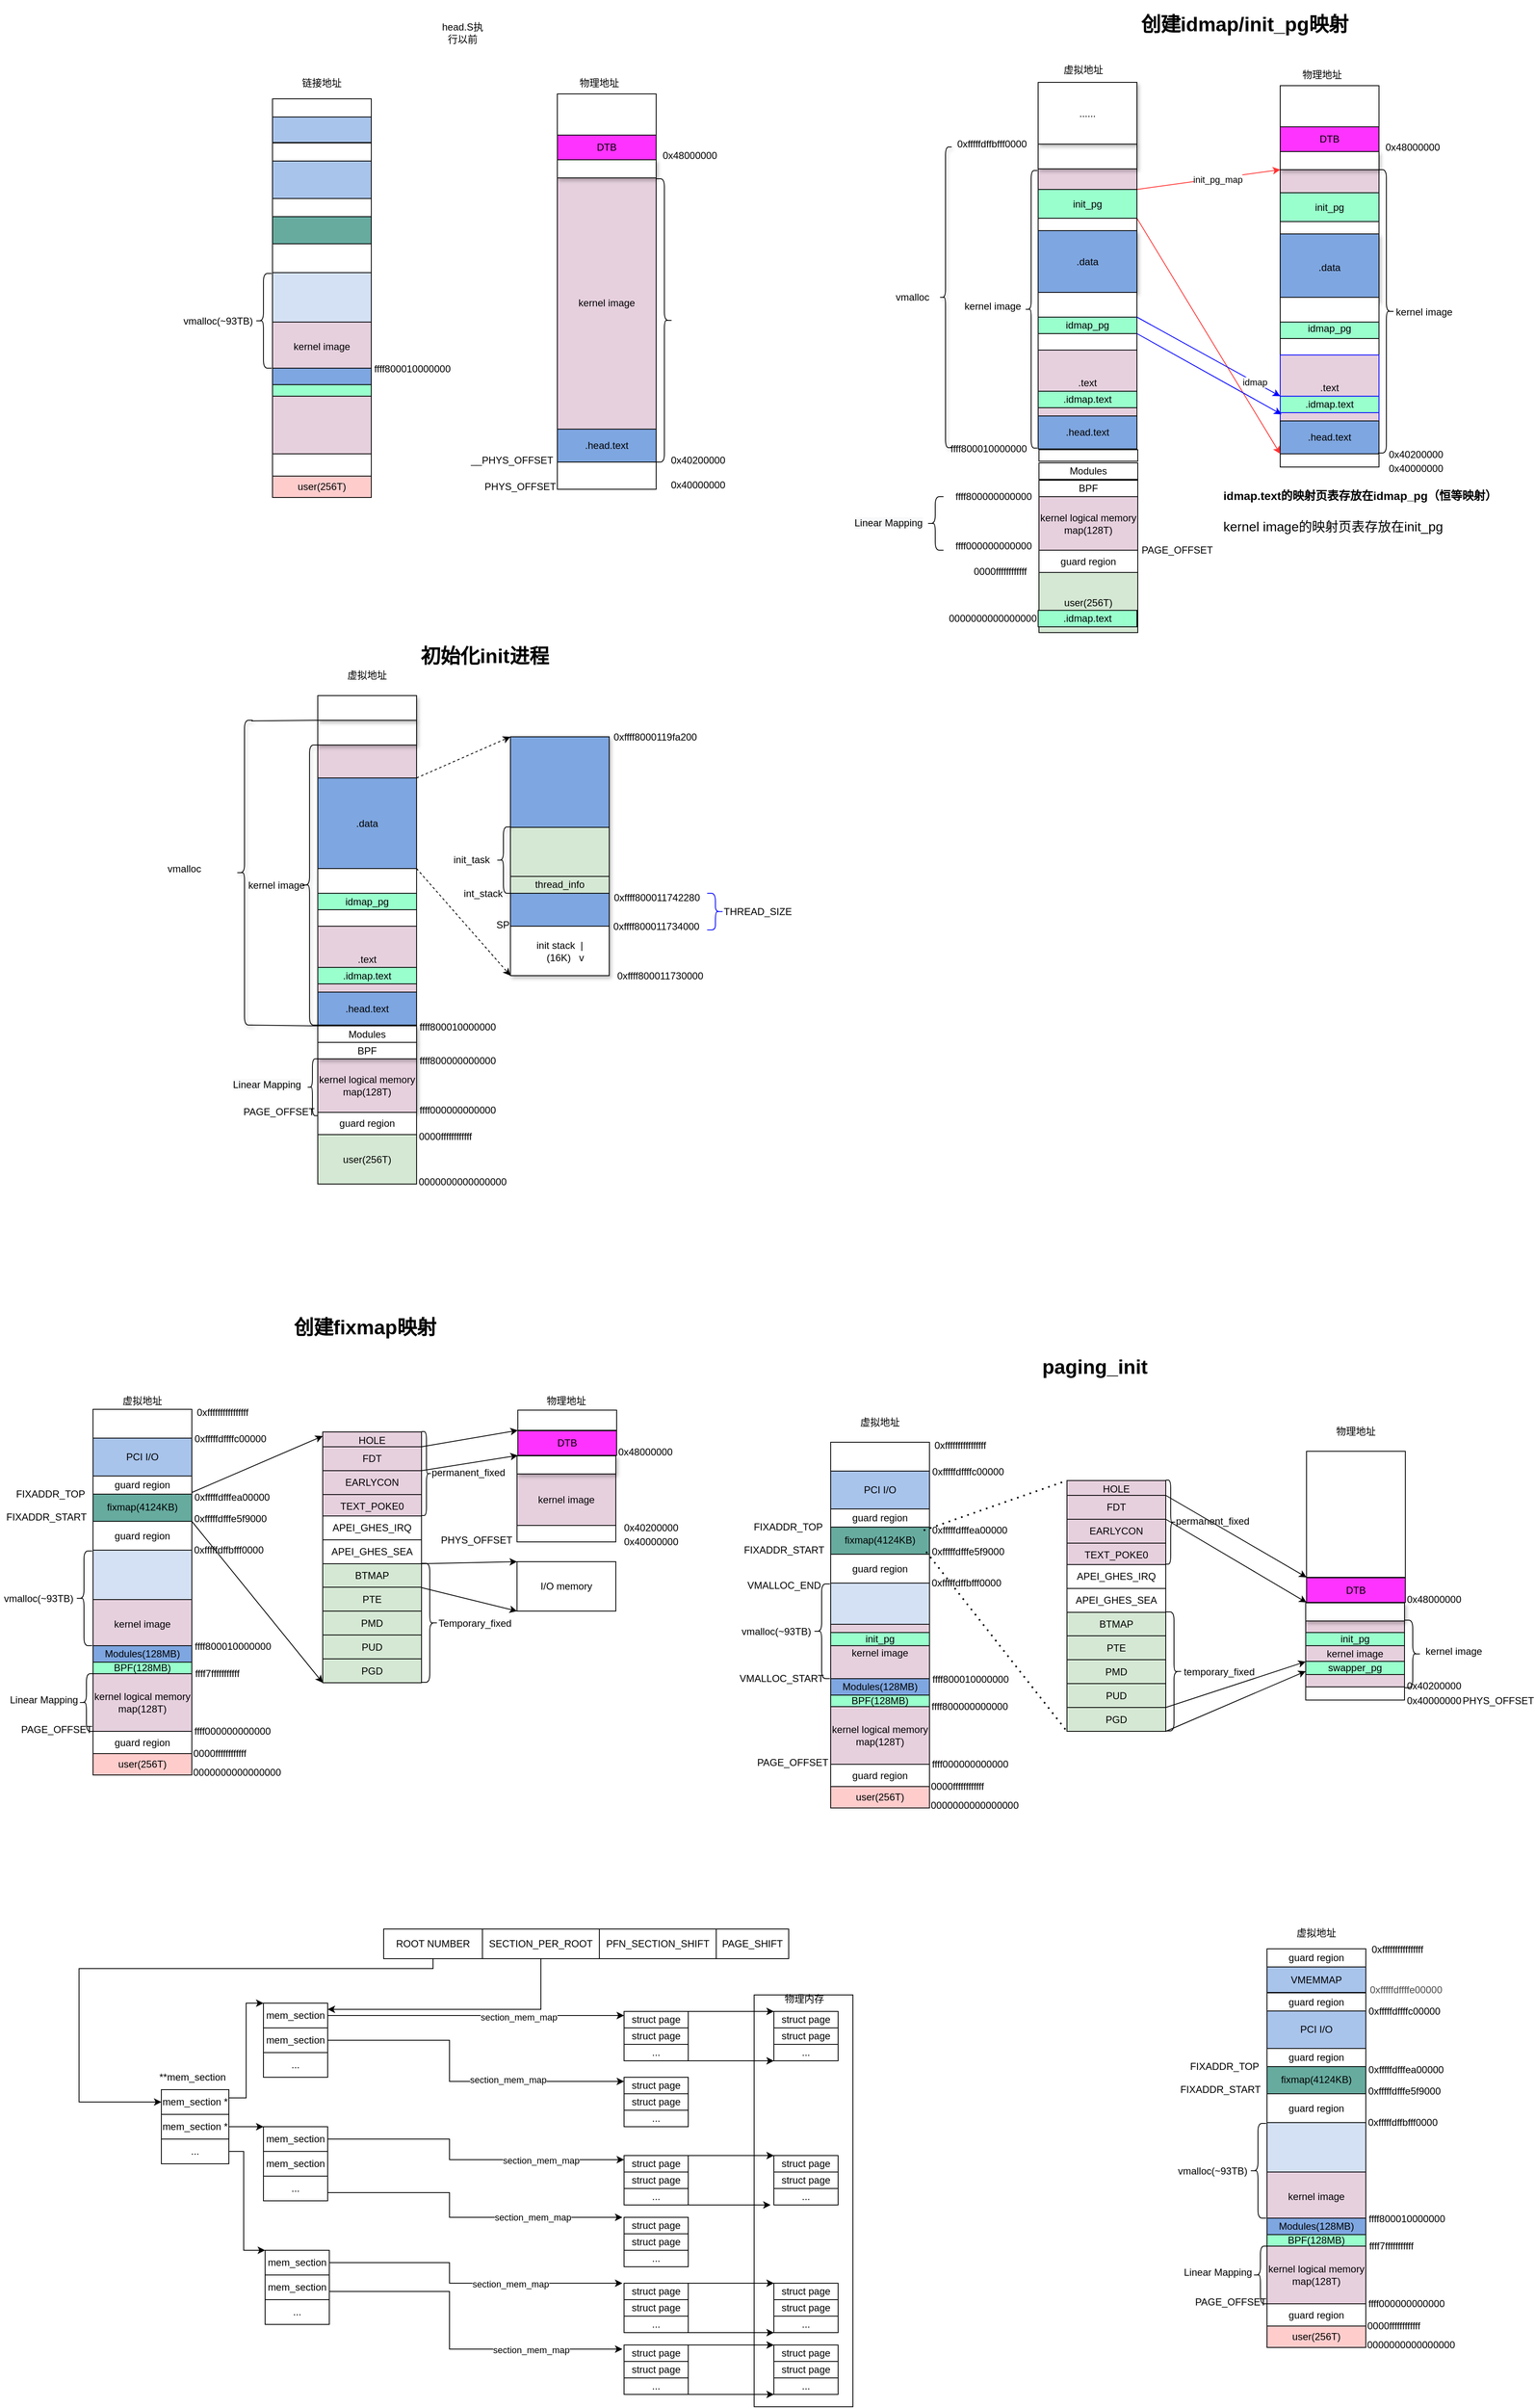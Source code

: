 <mxfile version="17.2.4" type="github">
  <diagram id="BfIS2sD1Y3BWhVtZIZhU" name="Page-1">
    <mxGraphModel dx="2790" dy="1792" grid="0" gridSize="10" guides="1" tooltips="1" connect="1" arrows="1" fold="1" page="1" pageScale="1" pageWidth="827" pageHeight="1169" math="0" shadow="0">
      <root>
        <mxCell id="0" />
        <mxCell id="1" parent="0" />
        <mxCell id="rj0G_XkG9gSbn5L0CsvV-96" value="" style="rounded=0;whiteSpace=wrap;html=1;" parent="1" vertex="1">
          <mxGeometry x="80" y="1690" width="120" height="500" as="geometry" />
        </mxCell>
        <mxCell id="Ss7OasY8dbcF1JQ-vaEw-7" value="" style="rounded=0;whiteSpace=wrap;html=1;fillColor=#FFFFFF;" parent="1" vertex="1">
          <mxGeometry x="425" y="-327" width="120" height="20" as="geometry" />
        </mxCell>
        <mxCell id="Ss7OasY8dbcF1JQ-vaEw-1" value="idmap_pg" style="rounded=0;whiteSpace=wrap;html=1;fillColor=#99FFCC;" parent="1" vertex="1">
          <mxGeometry x="425" y="-347" width="120" height="20" as="geometry" />
        </mxCell>
        <mxCell id="Ss7OasY8dbcF1JQ-vaEw-2" value=".data" style="rounded=0;whiteSpace=wrap;html=1;fillColor=#7EA6E0;shadow=1;" parent="1" vertex="1">
          <mxGeometry x="425" y="-452" width="120" height="75" as="geometry" />
        </mxCell>
        <mxCell id="Ss7OasY8dbcF1JQ-vaEw-3" value="虚拟地址" style="text;html=1;strokeColor=none;fillColor=none;align=center;verticalAlign=middle;whiteSpace=wrap;rounded=0;" parent="1" vertex="1">
          <mxGeometry x="445" y="-657" width="70" height="20" as="geometry" />
        </mxCell>
        <mxCell id="Ss7OasY8dbcF1JQ-vaEw-4" value="物理地址" style="text;html=1;strokeColor=none;fillColor=none;align=center;verticalAlign=middle;whiteSpace=wrap;rounded=0;" parent="1" vertex="1">
          <mxGeometry x="735" y="-651" width="70" height="20" as="geometry" />
        </mxCell>
        <mxCell id="Ss7OasY8dbcF1JQ-vaEw-5" value=".text" style="rounded=0;whiteSpace=wrap;html=1;fillColor=#E6D0DE;" parent="1" vertex="1">
          <mxGeometry x="425" y="-307" width="120" height="80" as="geometry" />
        </mxCell>
        <mxCell id="Ss7OasY8dbcF1JQ-vaEw-6" value=".head.text" style="rounded=0;whiteSpace=wrap;html=1;fillColor=#7EA6E0;" parent="1" vertex="1">
          <mxGeometry x="425" y="-227" width="120" height="40" as="geometry" />
        </mxCell>
        <mxCell id="Ss7OasY8dbcF1JQ-vaEw-8" value="init_pg" style="rounded=0;whiteSpace=wrap;html=1;fillColor=#99FFCC;" parent="1" vertex="1">
          <mxGeometry x="425" y="-502" width="120" height="35" as="geometry" />
        </mxCell>
        <mxCell id="Ss7OasY8dbcF1JQ-vaEw-10" value="" style="rounded=0;whiteSpace=wrap;html=1;fillColor=#FFFFFF;" parent="1" vertex="1">
          <mxGeometry x="425" y="-377" width="120" height="30" as="geometry" />
        </mxCell>
        <mxCell id="Ss7OasY8dbcF1JQ-vaEw-18" value="" style="rounded=0;whiteSpace=wrap;html=1;fillColor=#FFFFFF;" parent="1" vertex="1">
          <mxGeometry x="719" y="-321" width="120" height="20" as="geometry" />
        </mxCell>
        <mxCell id="Ss7OasY8dbcF1JQ-vaEw-19" value="idmap_pg" style="rounded=0;whiteSpace=wrap;html=1;fillColor=#99FFCC;" parent="1" vertex="1">
          <mxGeometry x="719" y="-346" width="120" height="25" as="geometry" />
        </mxCell>
        <mxCell id="Ss7OasY8dbcF1JQ-vaEw-20" value=".data" style="rounded=0;whiteSpace=wrap;html=1;fillColor=#7EA6E0;shadow=1;" parent="1" vertex="1">
          <mxGeometry x="719" y="-448" width="120" height="82" as="geometry" />
        </mxCell>
        <mxCell id="Ss7OasY8dbcF1JQ-vaEw-21" value=".text" style="rounded=0;whiteSpace=wrap;html=1;fillColor=#E6D0DE;strokeColor=#0000FF;" parent="1" vertex="1">
          <mxGeometry x="719" y="-301" width="120" height="80" as="geometry" />
        </mxCell>
        <mxCell id="Ss7OasY8dbcF1JQ-vaEw-22" value=".head.text" style="rounded=0;whiteSpace=wrap;html=1;fillColor=#7EA6E0;" parent="1" vertex="1">
          <mxGeometry x="719" y="-221" width="120" height="40" as="geometry" />
        </mxCell>
        <mxCell id="Ss7OasY8dbcF1JQ-vaEw-23" value="init_pg" style="rounded=0;whiteSpace=wrap;html=1;fillColor=#99FFCC;" parent="1" vertex="1">
          <mxGeometry x="719" y="-498" width="120" height="35" as="geometry" />
        </mxCell>
        <mxCell id="Ss7OasY8dbcF1JQ-vaEw-24" value="" style="rounded=0;whiteSpace=wrap;html=1;fillColor=#FFFFFF;" parent="1" vertex="1">
          <mxGeometry x="719" y="-371" width="120" height="30" as="geometry" />
        </mxCell>
        <mxCell id="Ss7OasY8dbcF1JQ-vaEw-25" value=".idmap.text" style="rounded=0;whiteSpace=wrap;html=1;fillColor=#99FFCC;strokeColor=#0000FF;" parent="1" vertex="1">
          <mxGeometry x="719" y="-251" width="120" height="20" as="geometry" />
        </mxCell>
        <mxCell id="Ss7OasY8dbcF1JQ-vaEw-29" value="" style="endArrow=classic;html=1;exitX=1;exitY=0;exitDx=0;exitDy=0;entryX=0;entryY=0;entryDx=0;entryDy=0;fillColor=#FF3333;strokeColor=#FF3333;" parent="1" source="Ss7OasY8dbcF1JQ-vaEw-8" target="Ss7OasY8dbcF1JQ-vaEw-30" edge="1">
          <mxGeometry width="50" height="50" relative="1" as="geometry">
            <mxPoint x="615" y="-397" as="sourcePoint" />
            <mxPoint x="715" y="-527" as="targetPoint" />
          </mxGeometry>
        </mxCell>
        <mxCell id="zmt_0xr4Gf3RQSqHWVoz-8" value="init_pg_map" style="edgeLabel;html=1;align=center;verticalAlign=middle;resizable=0;points=[];" parent="Ss7OasY8dbcF1JQ-vaEw-29" vertex="1" connectable="0">
          <mxGeometry x="0.128" y="-1" relative="1" as="geometry">
            <mxPoint as="offset" />
          </mxGeometry>
        </mxCell>
        <mxCell id="Ss7OasY8dbcF1JQ-vaEw-30" value="" style="rounded=0;whiteSpace=wrap;html=1;fillColor=#E6D0DE;" parent="1" vertex="1">
          <mxGeometry x="719" y="-526" width="120" height="28" as="geometry" />
        </mxCell>
        <mxCell id="Ss7OasY8dbcF1JQ-vaEw-31" value="" style="rounded=0;whiteSpace=wrap;html=1;fillColor=#E6D0DE;" parent="1" vertex="1">
          <mxGeometry x="425" y="-527" width="120" height="25" as="geometry" />
        </mxCell>
        <mxCell id="Ss7OasY8dbcF1JQ-vaEw-32" value="" style="endArrow=classic;html=1;exitX=1;exitY=1;exitDx=0;exitDy=0;entryX=0;entryY=1;entryDx=0;entryDy=0;strokeColor=#FF3333;" parent="1" source="Ss7OasY8dbcF1JQ-vaEw-8" target="Ss7OasY8dbcF1JQ-vaEw-22" edge="1">
          <mxGeometry width="50" height="50" relative="1" as="geometry">
            <mxPoint x="575" y="-97" as="sourcePoint" />
            <mxPoint x="625" y="-147" as="targetPoint" />
          </mxGeometry>
        </mxCell>
        <mxCell id="Ss7OasY8dbcF1JQ-vaEw-33" value="" style="rounded=0;whiteSpace=wrap;html=1;shadow=1;fillColor=#FFFFFF;" parent="1" vertex="1">
          <mxGeometry x="425" y="-557" width="120" height="30" as="geometry" />
        </mxCell>
        <mxCell id="Ss7OasY8dbcF1JQ-vaEw-34" value="kernel logical memory map(128T)" style="rounded=0;whiteSpace=wrap;html=1;shadow=0;fillColor=#E6D0DE;" parent="1" vertex="1">
          <mxGeometry x="426" y="-129" width="120" height="65" as="geometry" />
        </mxCell>
        <mxCell id="Ss7OasY8dbcF1JQ-vaEw-35" value="" style="rounded=0;whiteSpace=wrap;html=1;shadow=1;fillColor=#FFFFFF;" parent="1" vertex="1">
          <mxGeometry x="719" y="-548" width="120" height="22" as="geometry" />
        </mxCell>
        <mxCell id="Ss7OasY8dbcF1JQ-vaEw-36" value="ffff800010000000" style="text;html=1;strokeColor=none;fillColor=none;align=center;verticalAlign=middle;whiteSpace=wrap;rounded=0;shadow=1;" parent="1" vertex="1">
          <mxGeometry x="315" y="-197" width="100" height="20" as="geometry" />
        </mxCell>
        <mxCell id="Ss7OasY8dbcF1JQ-vaEw-38" value="" style="shape=curlyBracket;whiteSpace=wrap;html=1;rounded=1;shadow=1;fillColor=#FFFFFF;size=0;" parent="1" vertex="1">
          <mxGeometry x="275" y="-407" height="120" as="geometry" />
        </mxCell>
        <mxCell id="Ss7OasY8dbcF1JQ-vaEw-44" value="0000000000000000" style="text;html=1;strokeColor=none;fillColor=none;align=center;verticalAlign=middle;whiteSpace=wrap;rounded=0;shadow=1;" parent="1" vertex="1">
          <mxGeometry x="320" y="9" width="100" height="20" as="geometry" />
        </mxCell>
        <mxCell id="Ss7OasY8dbcF1JQ-vaEw-45" value="ffff800000000000" style="text;html=1;strokeColor=none;fillColor=none;align=center;verticalAlign=middle;whiteSpace=wrap;rounded=0;shadow=1;" parent="1" vertex="1">
          <mxGeometry x="321" y="-139" width="100" height="20" as="geometry" />
        </mxCell>
        <mxCell id="Ss7OasY8dbcF1JQ-vaEw-46" value="ffff000000000000" style="text;html=1;strokeColor=none;fillColor=none;align=center;verticalAlign=middle;whiteSpace=wrap;rounded=0;shadow=1;" parent="1" vertex="1">
          <mxGeometry x="316" y="-79" width="110" height="20" as="geometry" />
        </mxCell>
        <mxCell id="Ss7OasY8dbcF1JQ-vaEw-48" value="BPF" style="rounded=0;whiteSpace=wrap;html=1;shadow=0;fillColor=#FFFFFF;" parent="1" vertex="1">
          <mxGeometry x="426" y="-149" width="120" height="20" as="geometry" />
        </mxCell>
        <mxCell id="Ss7OasY8dbcF1JQ-vaEw-49" value="Modules" style="rounded=0;whiteSpace=wrap;html=1;shadow=0;fillColor=#FFFFFF;" parent="1" vertex="1">
          <mxGeometry x="426" y="-170" width="120" height="20" as="geometry" />
        </mxCell>
        <mxCell id="Ss7OasY8dbcF1JQ-vaEw-51" value="" style="shape=curlyBracket;whiteSpace=wrap;html=1;rounded=1;shadow=1;fillColor=#FFFFFF;" parent="1" vertex="1">
          <mxGeometry x="305" y="-553.5" width="15" height="365" as="geometry" />
        </mxCell>
        <mxCell id="Ss7OasY8dbcF1JQ-vaEw-52" value="vmalloc" style="text;html=1;strokeColor=none;fillColor=none;align=center;verticalAlign=middle;whiteSpace=wrap;rounded=0;shadow=1;" parent="1" vertex="1">
          <mxGeometry x="240.5" y="-381" width="63" height="20" as="geometry" />
        </mxCell>
        <mxCell id="Ss7OasY8dbcF1JQ-vaEw-53" value="......" style="rounded=0;whiteSpace=wrap;html=1;shadow=1;fillColor=#FFFFFF;" parent="1" vertex="1">
          <mxGeometry x="425" y="-632" width="120" height="75" as="geometry" />
        </mxCell>
        <mxCell id="Ss7OasY8dbcF1JQ-vaEw-59" value=".idmap.text" style="rounded=0;whiteSpace=wrap;html=1;fillColor=#99FFCC;" parent="1" vertex="1">
          <mxGeometry x="425" y="-257" width="120" height="20" as="geometry" />
        </mxCell>
        <mxCell id="zmt_0xr4Gf3RQSqHWVoz-2" value="" style="endArrow=classic;html=1;entryX=0;entryY=0;entryDx=0;entryDy=0;exitX=1;exitY=0;exitDx=0;exitDy=0;strokeColor=#0000FF;" parent="1" source="Ss7OasY8dbcF1JQ-vaEw-1" target="Ss7OasY8dbcF1JQ-vaEw-25" edge="1">
          <mxGeometry width="50" height="50" relative="1" as="geometry">
            <mxPoint x="545" y="-344.5" as="sourcePoint" />
            <mxPoint x="595" y="-394.5" as="targetPoint" />
          </mxGeometry>
        </mxCell>
        <mxCell id="zmt_0xr4Gf3RQSqHWVoz-7" value="idmap" style="edgeLabel;html=1;align=center;verticalAlign=middle;resizable=0;points=[];" parent="zmt_0xr4Gf3RQSqHWVoz-2" vertex="1" connectable="0">
          <mxGeometry x="0.633" relative="1" as="geometry">
            <mxPoint as="offset" />
          </mxGeometry>
        </mxCell>
        <mxCell id="zmt_0xr4Gf3RQSqHWVoz-3" value="" style="endArrow=classic;html=1;exitX=1;exitY=1;exitDx=0;exitDy=0;entryX=0.013;entryY=0.9;entryDx=0;entryDy=0;entryPerimeter=0;strokeColor=#0000FF;" parent="1" source="Ss7OasY8dbcF1JQ-vaEw-1" target="Ss7OasY8dbcF1JQ-vaEw-21" edge="1">
          <mxGeometry width="50" height="50" relative="1" as="geometry">
            <mxPoint x="585" y="-157" as="sourcePoint" />
            <mxPoint x="635" y="-207" as="targetPoint" />
          </mxGeometry>
        </mxCell>
        <mxCell id="zmt_0xr4Gf3RQSqHWVoz-11" value="PAGE_OFFSET" style="text;html=1;strokeColor=none;fillColor=none;align=center;verticalAlign=middle;whiteSpace=wrap;rounded=0;shadow=1;" parent="1" vertex="1">
          <mxGeometry x="544" y="-74" width="100" height="20" as="geometry" />
        </mxCell>
        <mxCell id="h1nygtU6jxL2XphqunPl-50" value="0x40000000" style="text;html=1;strokeColor=none;fillColor=none;align=center;verticalAlign=middle;whiteSpace=wrap;rounded=0;" parent="1" vertex="1">
          <mxGeometry x="839" y="-173" width="90" height="20" as="geometry" />
        </mxCell>
        <mxCell id="h1nygtU6jxL2XphqunPl-51" value="0x48000000" style="text;html=1;strokeColor=none;fillColor=none;align=center;verticalAlign=middle;whiteSpace=wrap;rounded=0;" parent="1" vertex="1">
          <mxGeometry x="845" y="-563" width="70" height="20" as="geometry" />
        </mxCell>
        <mxCell id="h1nygtU6jxL2XphqunPl-52" value="DTB" style="rounded=0;whiteSpace=wrap;html=1;fillColor=#FF33FF;" parent="1" vertex="1">
          <mxGeometry x="719" y="-578" width="120" height="30" as="geometry" />
        </mxCell>
        <mxCell id="h1nygtU6jxL2XphqunPl-53" value="" style="rounded=0;whiteSpace=wrap;html=1;fillColor=#FFFFFF;" parent="1" vertex="1">
          <mxGeometry x="719" y="-628" width="120" height="50" as="geometry" />
        </mxCell>
        <mxCell id="h1nygtU6jxL2XphqunPl-54" value="物理地址" style="text;html=1;strokeColor=none;fillColor=none;align=center;verticalAlign=middle;whiteSpace=wrap;rounded=0;" parent="1" vertex="1">
          <mxGeometry x="-143" y="-641" width="70" height="20" as="geometry" />
        </mxCell>
        <mxCell id="h1nygtU6jxL2XphqunPl-58" value="kernel image" style="rounded=0;whiteSpace=wrap;html=1;fillColor=#E6D0DE;" parent="1" vertex="1">
          <mxGeometry x="-159" y="-518" width="120" height="307" as="geometry" />
        </mxCell>
        <mxCell id="h1nygtU6jxL2XphqunPl-59" value=".head.text" style="rounded=0;whiteSpace=wrap;html=1;fillColor=#7EA6E0;" parent="1" vertex="1">
          <mxGeometry x="-159" y="-211" width="120" height="40" as="geometry" />
        </mxCell>
        <mxCell id="h1nygtU6jxL2XphqunPl-64" value="" style="rounded=0;whiteSpace=wrap;html=1;shadow=1;fillColor=#FFFFFF;" parent="1" vertex="1">
          <mxGeometry x="-159" y="-538" width="120" height="22" as="geometry" />
        </mxCell>
        <mxCell id="h1nygtU6jxL2XphqunPl-66" value="0x40000000" style="text;html=1;strokeColor=none;fillColor=none;align=center;verticalAlign=middle;whiteSpace=wrap;rounded=0;" parent="1" vertex="1">
          <mxGeometry x="-33" y="-153.5" width="90" height="20" as="geometry" />
        </mxCell>
        <mxCell id="h1nygtU6jxL2XphqunPl-67" value="0x48000000" style="text;html=1;strokeColor=none;fillColor=none;align=center;verticalAlign=middle;whiteSpace=wrap;rounded=0;" parent="1" vertex="1">
          <mxGeometry x="-33" y="-553" width="70" height="20" as="geometry" />
        </mxCell>
        <mxCell id="h1nygtU6jxL2XphqunPl-68" value="DTB" style="rounded=0;whiteSpace=wrap;html=1;fillColor=#FF33FF;" parent="1" vertex="1">
          <mxGeometry x="-159" y="-568" width="120" height="30" as="geometry" />
        </mxCell>
        <mxCell id="h1nygtU6jxL2XphqunPl-69" value="" style="rounded=0;whiteSpace=wrap;html=1;fillColor=#FFFFFF;" parent="1" vertex="1">
          <mxGeometry x="-159" y="-618" width="120" height="50" as="geometry" />
        </mxCell>
        <mxCell id="h1nygtU6jxL2XphqunPl-72" value="" style="rounded=0;whiteSpace=wrap;html=1;fillColor=#FFFFFF;" parent="1" vertex="1">
          <mxGeometry x="425" y="-467" width="120" height="15" as="geometry" />
        </mxCell>
        <mxCell id="h1nygtU6jxL2XphqunPl-73" value="" style="rounded=0;whiteSpace=wrap;html=1;fillColor=#FFFFFF;" parent="1" vertex="1">
          <mxGeometry x="719" y="-463" width="120" height="15" as="geometry" />
        </mxCell>
        <mxCell id="h1nygtU6jxL2XphqunPl-81" value="虚拟地址" style="text;html=1;strokeColor=none;fillColor=none;align=center;verticalAlign=middle;whiteSpace=wrap;rounded=0;" parent="1" vertex="1">
          <mxGeometry x="-698" y="959" width="70" height="20" as="geometry" />
        </mxCell>
        <mxCell id="h1nygtU6jxL2XphqunPl-85" value="kernel image" style="rounded=0;whiteSpace=wrap;html=1;fillColor=#E6D0DE;" parent="1" vertex="1">
          <mxGeometry x="-723" y="1210" width="120" height="60" as="geometry" />
        </mxCell>
        <mxCell id="h1nygtU6jxL2XphqunPl-86" value="" style="rounded=0;whiteSpace=wrap;html=1;shadow=0;fillColor=#D4E1F5;" parent="1" vertex="1">
          <mxGeometry x="-723" y="1150" width="120" height="60" as="geometry" />
        </mxCell>
        <mxCell id="h1nygtU6jxL2XphqunPl-87" value="kernel logical memory map(128T)" style="rounded=0;whiteSpace=wrap;html=1;shadow=0;fillColor=#E6D0DE;" parent="1" vertex="1">
          <mxGeometry x="-723" y="1300" width="120" height="70" as="geometry" />
        </mxCell>
        <mxCell id="h1nygtU6jxL2XphqunPl-88" value="ffff800010000000" style="text;html=1;strokeColor=none;fillColor=none;align=center;verticalAlign=middle;whiteSpace=wrap;rounded=0;shadow=1;" parent="1" vertex="1">
          <mxGeometry x="-603" y="1257" width="100" height="20" as="geometry" />
        </mxCell>
        <mxCell id="h1nygtU6jxL2XphqunPl-89" value="" style="shape=curlyBracket;whiteSpace=wrap;html=1;rounded=1;shadow=1;fillColor=#FFFFFF;size=0;" parent="1" vertex="1">
          <mxGeometry x="-769" y="915" height="120" as="geometry" />
        </mxCell>
        <mxCell id="h1nygtU6jxL2XphqunPl-92" value="0000000000000000" style="text;html=1;strokeColor=none;fillColor=none;align=center;verticalAlign=middle;whiteSpace=wrap;rounded=0;shadow=1;" parent="1" vertex="1">
          <mxGeometry x="-598" y="1410" width="100" height="20" as="geometry" />
        </mxCell>
        <mxCell id="h1nygtU6jxL2XphqunPl-93" value="ffff7fffffffffff" style="text;html=1;strokeColor=none;fillColor=none;align=center;verticalAlign=middle;whiteSpace=wrap;rounded=0;shadow=1;" parent="1" vertex="1">
          <mxGeometry x="-604" y="1290" width="64" height="20" as="geometry" />
        </mxCell>
        <mxCell id="h1nygtU6jxL2XphqunPl-94" value="ffff000000000000" style="text;html=1;strokeColor=none;fillColor=none;align=center;verticalAlign=middle;whiteSpace=wrap;rounded=0;shadow=1;" parent="1" vertex="1">
          <mxGeometry x="-603" y="1360" width="99" height="20" as="geometry" />
        </mxCell>
        <mxCell id="h1nygtU6jxL2XphqunPl-96" value="BPF(128MB)" style="rounded=0;whiteSpace=wrap;html=1;shadow=0;fillColor=#99FFCC;" parent="1" vertex="1">
          <mxGeometry x="-723" y="1286" width="120" height="14" as="geometry" />
        </mxCell>
        <mxCell id="h1nygtU6jxL2XphqunPl-97" value="Modules(128MB)" style="rounded=0;whiteSpace=wrap;html=1;shadow=0;fillColor=#7EA6E0;" parent="1" vertex="1">
          <mxGeometry x="-723" y="1266" width="120" height="20" as="geometry" />
        </mxCell>
        <mxCell id="h1nygtU6jxL2XphqunPl-98" value="" style="shape=curlyBracket;whiteSpace=wrap;html=1;rounded=1;shadow=0;fillColor=#FFFFFF;" parent="1" vertex="1">
          <mxGeometry x="-744" y="1151" width="20" height="115" as="geometry" />
        </mxCell>
        <mxCell id="h1nygtU6jxL2XphqunPl-99" value="guard region" style="rounded=0;whiteSpace=wrap;html=1;shadow=0;fillColor=#FFFFFF;" parent="1" vertex="1">
          <mxGeometry x="-723" y="1115" width="120" height="35" as="geometry" />
        </mxCell>
        <mxCell id="h1nygtU6jxL2XphqunPl-102" value="PAGE_OFFSET" style="text;html=1;strokeColor=none;fillColor=none;align=center;verticalAlign=middle;whiteSpace=wrap;rounded=0;shadow=1;" parent="1" vertex="1">
          <mxGeometry x="-817" y="1358" width="100" height="20" as="geometry" />
        </mxCell>
        <mxCell id="h1nygtU6jxL2XphqunPl-103" value="vmalloc(~93TB)" style="text;html=1;strokeColor=none;fillColor=none;align=center;verticalAlign=middle;whiteSpace=wrap;rounded=0;shadow=1;" parent="1" vertex="1">
          <mxGeometry x="-829.5" y="1198.5" width="80" height="20" as="geometry" />
        </mxCell>
        <mxCell id="h1nygtU6jxL2XphqunPl-111" value="0xfffffdffbfff0000" style="text;html=1;strokeColor=none;fillColor=none;align=center;verticalAlign=middle;whiteSpace=wrap;rounded=0;shadow=1;" parent="1" vertex="1">
          <mxGeometry x="-600" y="1140" width="84" height="20" as="geometry" />
        </mxCell>
        <mxCell id="h1nygtU6jxL2XphqunPl-115" value="fixmap(4124KB)" style="rounded=0;whiteSpace=wrap;html=1;shadow=0;strokeColor=#000000;fillColor=#67AB9F;" parent="1" vertex="1">
          <mxGeometry x="-723" y="1080" width="120" height="35" as="geometry" />
        </mxCell>
        <mxCell id="h1nygtU6jxL2XphqunPl-116" value="&lt;div style=&quot;text-align: left ; line-height: 1.75&quot;&gt;&lt;font style=&quot;font-size: 12px&quot;&gt;0xfffffdfffe5f9000&lt;/font&gt;&lt;/div&gt;" style="text;html=1;strokeColor=none;fillColor=none;align=center;verticalAlign=middle;whiteSpace=wrap;rounded=0;shadow=0;" parent="1" vertex="1">
          <mxGeometry x="-607" y="1102" width="102" height="20" as="geometry" />
        </mxCell>
        <mxCell id="h1nygtU6jxL2XphqunPl-117" value="&lt;div style=&quot;text-align: left ; line-height: 1.75&quot;&gt;&lt;font style=&quot;font-size: 12px&quot;&gt;0xfffffdfffea00000&lt;/font&gt;&lt;/div&gt;" style="text;html=1;strokeColor=none;fillColor=none;align=center;verticalAlign=middle;whiteSpace=wrap;rounded=0;shadow=0;" parent="1" vertex="1">
          <mxGeometry x="-610" y="1076" width="112" height="20" as="geometry" />
        </mxCell>
        <mxCell id="h1nygtU6jxL2XphqunPl-118" value="PCI I/O" style="rounded=0;whiteSpace=wrap;html=1;shadow=0;strokeColor=#000000;fillColor=#A9C4EB;" parent="1" vertex="1">
          <mxGeometry x="-723" y="1014" width="120" height="46" as="geometry" />
        </mxCell>
        <mxCell id="h1nygtU6jxL2XphqunPl-119" value="&lt;div style=&quot;text-align: left ; line-height: 1.75&quot;&gt;&lt;font style=&quot;font-size: 12px&quot;&gt;FIXADDR_START&lt;/font&gt;&lt;/div&gt;" style="text;html=1;strokeColor=none;fillColor=none;align=center;verticalAlign=middle;whiteSpace=wrap;rounded=0;shadow=0;" parent="1" vertex="1">
          <mxGeometry x="-836" y="1100" width="113" height="20" as="geometry" />
        </mxCell>
        <mxCell id="h1nygtU6jxL2XphqunPl-120" value="&lt;div style=&quot;text-align: left ; line-height: 1.75&quot;&gt;&lt;font style=&quot;font-size: 12px&quot;&gt;FIXADDR_TOP&lt;/font&gt;&lt;/div&gt;" style="text;html=1;strokeColor=none;fillColor=none;align=center;verticalAlign=middle;whiteSpace=wrap;rounded=0;shadow=0;" parent="1" vertex="1">
          <mxGeometry x="-826" y="1072" width="103" height="20" as="geometry" />
        </mxCell>
        <mxCell id="h1nygtU6jxL2XphqunPl-124" value="0xfffffdffffc00000" style="text;html=1;strokeColor=none;fillColor=none;align=center;verticalAlign=middle;whiteSpace=wrap;rounded=0;shadow=0;" parent="1" vertex="1">
          <mxGeometry x="-598" y="1005" width="84" height="20" as="geometry" />
        </mxCell>
        <mxCell id="h1nygtU6jxL2XphqunPl-125" value="user(256T)" style="rounded=0;whiteSpace=wrap;html=1;shadow=0;strokeColor=#000000;fillColor=#FFCCCC;" parent="1" vertex="1">
          <mxGeometry x="-723" y="1397" width="120" height="26" as="geometry" />
        </mxCell>
        <mxCell id="h1nygtU6jxL2XphqunPl-126" value="" style="shape=curlyBracket;whiteSpace=wrap;html=1;rounded=1;shadow=0;fillColor=#FFFFFF;" parent="1" vertex="1">
          <mxGeometry x="-740" y="1300" width="18" height="70" as="geometry" />
        </mxCell>
        <mxCell id="h1nygtU6jxL2XphqunPl-127" value="Linear Mapping" style="text;html=1;strokeColor=none;fillColor=none;align=center;verticalAlign=middle;whiteSpace=wrap;rounded=0;shadow=0;" parent="1" vertex="1">
          <mxGeometry x="-829.5" y="1321.5" width="93" height="20" as="geometry" />
        </mxCell>
        <mxCell id="h1nygtU6jxL2XphqunPl-128" value="guard region" style="rounded=0;whiteSpace=wrap;html=1;shadow=0;strokeColor=#000000;fillColor=#FFFFFF;" parent="1" vertex="1">
          <mxGeometry x="-723" y="1060" width="120" height="22" as="geometry" />
        </mxCell>
        <mxCell id="h1nygtU6jxL2XphqunPl-129" value="" style="rounded=0;whiteSpace=wrap;html=1;shadow=0;strokeColor=#000000;fillColor=#FFFFFF;" parent="1" vertex="1">
          <mxGeometry x="-723" y="979" width="120" height="35" as="geometry" />
        </mxCell>
        <mxCell id="h1nygtU6jxL2XphqunPl-131" value="0xffffffffffffffff" style="text;html=1;strokeColor=none;fillColor=none;align=center;verticalAlign=middle;whiteSpace=wrap;rounded=0;shadow=0;" parent="1" vertex="1">
          <mxGeometry x="-604" y="973" width="77" height="20" as="geometry" />
        </mxCell>
        <mxCell id="h1nygtU6jxL2XphqunPl-132" value="HOLE" style="rounded=0;whiteSpace=wrap;html=1;shadow=0;strokeColor=#000000;fillColor=#E6D0DE;" parent="1" vertex="1">
          <mxGeometry x="-444" y="1006.5" width="120" height="20" as="geometry" />
        </mxCell>
        <mxCell id="h1nygtU6jxL2XphqunPl-133" value="FDT" style="rounded=0;whiteSpace=wrap;html=1;shadow=0;strokeColor=#000000;fillColor=#E6D0DE;" parent="1" vertex="1">
          <mxGeometry x="-444" y="1024.5" width="120" height="29" as="geometry" />
        </mxCell>
        <mxCell id="h1nygtU6jxL2XphqunPl-134" value="EARLYCON" style="rounded=0;whiteSpace=wrap;html=1;shadow=0;strokeColor=#000000;fillColor=#E6D0DE;" parent="1" vertex="1">
          <mxGeometry x="-444" y="1053.5" width="120" height="29" as="geometry" />
        </mxCell>
        <mxCell id="h1nygtU6jxL2XphqunPl-135" value="TEXT_POKE0" style="rounded=0;whiteSpace=wrap;html=1;shadow=0;strokeColor=#000000;fillColor=#E6D0DE;" parent="1" vertex="1">
          <mxGeometry x="-444" y="1082.5" width="120" height="29" as="geometry" />
        </mxCell>
        <mxCell id="h1nygtU6jxL2XphqunPl-136" value="APEI_GHES_IRQ" style="rounded=0;whiteSpace=wrap;html=1;shadow=0;strokeColor=#000000;fillColor=#FFFFFF;" parent="1" vertex="1">
          <mxGeometry x="-444" y="1108.5" width="120" height="29" as="geometry" />
        </mxCell>
        <mxCell id="h1nygtU6jxL2XphqunPl-137" value="APEI_GHES_SEA" style="rounded=0;whiteSpace=wrap;html=1;shadow=0;strokeColor=#000000;fillColor=#FFFFFF;" parent="1" vertex="1">
          <mxGeometry x="-444" y="1137.5" width="120" height="29" as="geometry" />
        </mxCell>
        <mxCell id="h1nygtU6jxL2XphqunPl-138" value="BTMAP" style="rounded=0;whiteSpace=wrap;html=1;shadow=0;strokeColor=#000000;fillColor=#D5E8D4;" parent="1" vertex="1">
          <mxGeometry x="-444" y="1166.5" width="120" height="29" as="geometry" />
        </mxCell>
        <mxCell id="h1nygtU6jxL2XphqunPl-139" value="PTE" style="rounded=0;whiteSpace=wrap;html=1;shadow=0;strokeColor=#000000;fillColor=#D5E8D4;" parent="1" vertex="1">
          <mxGeometry x="-444" y="1195" width="120" height="29" as="geometry" />
        </mxCell>
        <mxCell id="h1nygtU6jxL2XphqunPl-140" value="" style="shape=curlyBracket;whiteSpace=wrap;html=1;rounded=1;shadow=0;strokeColor=#000000;fillColor=#FFFFFF;rotation=-180;size=0.5;" parent="1" vertex="1">
          <mxGeometry x="-324" y="1006" width="12" height="102" as="geometry" />
        </mxCell>
        <mxCell id="h1nygtU6jxL2XphqunPl-141" value="permanent_fixed" style="text;html=1;strokeColor=none;fillColor=none;align=center;verticalAlign=middle;whiteSpace=wrap;rounded=0;shadow=0;" parent="1" vertex="1">
          <mxGeometry x="-312" y="1046" width="90" height="20" as="geometry" />
        </mxCell>
        <mxCell id="h1nygtU6jxL2XphqunPl-142" value="PMD" style="rounded=0;whiteSpace=wrap;html=1;shadow=0;strokeColor=#000000;fillColor=#D5E8D4;" parent="1" vertex="1">
          <mxGeometry x="-444" y="1224" width="120" height="29" as="geometry" />
        </mxCell>
        <mxCell id="h1nygtU6jxL2XphqunPl-143" value="PUD" style="rounded=0;whiteSpace=wrap;html=1;shadow=0;strokeColor=#000000;fillColor=#D5E8D4;" parent="1" vertex="1">
          <mxGeometry x="-444" y="1253" width="120" height="29" as="geometry" />
        </mxCell>
        <mxCell id="h1nygtU6jxL2XphqunPl-144" value="PGD" style="rounded=0;whiteSpace=wrap;html=1;shadow=0;strokeColor=#000000;fillColor=#D5E8D4;" parent="1" vertex="1">
          <mxGeometry x="-444" y="1282" width="120" height="29" as="geometry" />
        </mxCell>
        <mxCell id="h1nygtU6jxL2XphqunPl-145" value="" style="shape=curlyBracket;whiteSpace=wrap;html=1;rounded=1;shadow=0;strokeColor=#000000;fillColor=#FFFFFF;rotation=-180;" parent="1" vertex="1">
          <mxGeometry x="-324" y="1166" width="20" height="144.5" as="geometry" />
        </mxCell>
        <mxCell id="h1nygtU6jxL2XphqunPl-146" value="Temporary_fixed" style="text;html=1;strokeColor=none;fillColor=none;align=center;verticalAlign=middle;whiteSpace=wrap;rounded=0;shadow=0;" parent="1" vertex="1">
          <mxGeometry x="-304" y="1228.5" width="90" height="20" as="geometry" />
        </mxCell>
        <mxCell id="h1nygtU6jxL2XphqunPl-148" value="" style="endArrow=classic;html=1;fillColor=#FF3333;entryX=0;entryY=0.25;entryDx=0;entryDy=0;exitX=1;exitY=0;exitDx=0;exitDy=0;" parent="1" source="h1nygtU6jxL2XphqunPl-115" target="h1nygtU6jxL2XphqunPl-132" edge="1">
          <mxGeometry width="50" height="50" relative="1" as="geometry">
            <mxPoint x="-604" y="1106" as="sourcePoint" />
            <mxPoint x="-109" y="1044.5" as="targetPoint" />
          </mxGeometry>
        </mxCell>
        <mxCell id="h1nygtU6jxL2XphqunPl-149" value="" style="endArrow=classic;html=1;fillColor=#FF3333;entryX=0;entryY=1;entryDx=0;entryDy=0;exitX=1;exitY=0;exitDx=0;exitDy=0;" parent="1" source="h1nygtU6jxL2XphqunPl-99" target="h1nygtU6jxL2XphqunPl-144" edge="1">
          <mxGeometry width="50" height="50" relative="1" as="geometry">
            <mxPoint x="-84" y="1157" as="sourcePoint" />
            <mxPoint x="-225" y="1321" as="targetPoint" />
          </mxGeometry>
        </mxCell>
        <mxCell id="h1nygtU6jxL2XphqunPl-150" value="物理地址" style="text;html=1;strokeColor=none;fillColor=none;align=center;verticalAlign=middle;whiteSpace=wrap;rounded=0;" parent="1" vertex="1">
          <mxGeometry x="-183" y="959" width="70" height="20" as="geometry" />
        </mxCell>
        <mxCell id="h1nygtU6jxL2XphqunPl-154" value="kernel image" style="rounded=0;whiteSpace=wrap;html=1;fillColor=#E6D0DE;" parent="1" vertex="1">
          <mxGeometry x="-208" y="1057.5" width="120" height="62.5" as="geometry" />
        </mxCell>
        <mxCell id="h1nygtU6jxL2XphqunPl-160" value="" style="rounded=0;whiteSpace=wrap;html=1;shadow=1;fillColor=#FFFFFF;" parent="1" vertex="1">
          <mxGeometry x="-208" y="1035.5" width="120" height="22" as="geometry" />
        </mxCell>
        <mxCell id="h1nygtU6jxL2XphqunPl-162" value="0x40000000" style="text;html=1;strokeColor=none;fillColor=none;align=center;verticalAlign=middle;whiteSpace=wrap;rounded=0;" parent="1" vertex="1">
          <mxGeometry x="-90" y="1130" width="90" height="20" as="geometry" />
        </mxCell>
        <mxCell id="h1nygtU6jxL2XphqunPl-163" value="0x48000000" style="text;html=1;strokeColor=none;fillColor=none;align=center;verticalAlign=middle;whiteSpace=wrap;rounded=0;" parent="1" vertex="1">
          <mxGeometry x="-87" y="1021" width="70" height="20" as="geometry" />
        </mxCell>
        <mxCell id="h1nygtU6jxL2XphqunPl-164" value="DTB" style="rounded=0;whiteSpace=wrap;html=1;fillColor=#FF33FF;" parent="1" vertex="1">
          <mxGeometry x="-207" y="1005" width="120" height="30" as="geometry" />
        </mxCell>
        <mxCell id="h1nygtU6jxL2XphqunPl-165" value="" style="rounded=0;whiteSpace=wrap;html=1;fillColor=#FFFFFF;" parent="1" vertex="1">
          <mxGeometry x="-207" y="980" width="120" height="24.5" as="geometry" />
        </mxCell>
        <mxCell id="h1nygtU6jxL2XphqunPl-168" value="I/O memory" style="rounded=0;whiteSpace=wrap;html=1;shadow=0;strokeColor=#000000;fillColor=#FFFFFF;" parent="1" vertex="1">
          <mxGeometry x="-208" y="1164" width="120" height="60" as="geometry" />
        </mxCell>
        <mxCell id="h1nygtU6jxL2XphqunPl-173" value="" style="endArrow=classic;html=1;fillColor=#FF3333;exitX=1;exitY=0;exitDx=0;exitDy=0;entryX=0;entryY=1;entryDx=0;entryDy=0;" parent="1" source="h1nygtU6jxL2XphqunPl-133" target="h1nygtU6jxL2XphqunPl-165" edge="1">
          <mxGeometry width="50" height="50" relative="1" as="geometry">
            <mxPoint x="-274" y="1040" as="sourcePoint" />
            <mxPoint x="-224" y="990" as="targetPoint" />
          </mxGeometry>
        </mxCell>
        <mxCell id="h1nygtU6jxL2XphqunPl-174" value="" style="endArrow=classic;html=1;fillColor=#FF3333;exitX=1;exitY=0;exitDx=0;exitDy=0;entryX=0;entryY=1;entryDx=0;entryDy=0;" parent="1" source="h1nygtU6jxL2XphqunPl-134" target="h1nygtU6jxL2XphqunPl-164" edge="1">
          <mxGeometry width="50" height="50" relative="1" as="geometry">
            <mxPoint x="-254" y="1150" as="sourcePoint" />
            <mxPoint x="-204" y="1100" as="targetPoint" />
          </mxGeometry>
        </mxCell>
        <mxCell id="h1nygtU6jxL2XphqunPl-175" value="" style="endArrow=classic;html=1;fillColor=#FF3333;exitX=1;exitY=0;exitDx=0;exitDy=0;entryX=0;entryY=0;entryDx=0;entryDy=0;" parent="1" source="h1nygtU6jxL2XphqunPl-138" target="h1nygtU6jxL2XphqunPl-168" edge="1">
          <mxGeometry width="50" height="50" relative="1" as="geometry">
            <mxPoint x="-254" y="1370" as="sourcePoint" />
            <mxPoint x="-204" y="1320" as="targetPoint" />
          </mxGeometry>
        </mxCell>
        <mxCell id="h1nygtU6jxL2XphqunPl-176" value="" style="endArrow=classic;html=1;fillColor=#FF3333;exitX=1;exitY=1;exitDx=0;exitDy=0;entryX=0;entryY=1;entryDx=0;entryDy=0;" parent="1" source="h1nygtU6jxL2XphqunPl-138" target="h1nygtU6jxL2XphqunPl-168" edge="1">
          <mxGeometry width="50" height="50" relative="1" as="geometry">
            <mxPoint x="-254" y="1390" as="sourcePoint" />
            <mxPoint x="-204" y="1340" as="targetPoint" />
          </mxGeometry>
        </mxCell>
        <mxCell id="h1nygtU6jxL2XphqunPl-178" value="&lt;h1&gt;创建idmap/init_pg映射&lt;/h1&gt;" style="text;html=1;strokeColor=none;fillColor=none;spacing=5;spacingTop=-20;whiteSpace=wrap;overflow=hidden;rounded=0;shadow=0;" parent="1" vertex="1">
          <mxGeometry x="545" y="-722" width="270" height="50" as="geometry" />
        </mxCell>
        <mxCell id="h1nygtU6jxL2XphqunPl-179" value="&lt;h1&gt;创建fixmap映射&lt;/h1&gt;" style="text;html=1;strokeColor=none;fillColor=none;spacing=5;spacingTop=-20;whiteSpace=wrap;overflow=hidden;rounded=0;shadow=0;" parent="1" vertex="1">
          <mxGeometry x="-484" y="860" width="190" height="47" as="geometry" />
        </mxCell>
        <mxCell id="h1nygtU6jxL2XphqunPl-180" value="user(256T)" style="rounded=0;whiteSpace=wrap;html=1;shadow=0;strokeColor=#000000;fillColor=#D5E8D4;" parent="1" vertex="1">
          <mxGeometry x="426" y="-37" width="120" height="73" as="geometry" />
        </mxCell>
        <mxCell id="h1nygtU6jxL2XphqunPl-181" value=".idmap.text" style="rounded=0;whiteSpace=wrap;html=1;shadow=0;strokeColor=#000000;fillColor=#99FFCC;" parent="1" vertex="1">
          <mxGeometry x="425" y="9" width="120" height="20" as="geometry" />
        </mxCell>
        <mxCell id="h1nygtU6jxL2XphqunPl-190" value="&lt;h1&gt;&lt;font style=&quot;font-size: 14px&quot;&gt;idmap.text的映射页表存放在idmap_pg（恒等映射）&lt;/font&gt;&lt;/h1&gt;&lt;div&gt;&lt;font size=&quot;3&quot;&gt;kernel image的映射页表存放在init_pg&lt;/font&gt;&lt;/div&gt;" style="text;html=1;strokeColor=none;fillColor=none;spacing=5;spacingTop=-20;whiteSpace=wrap;overflow=hidden;rounded=0;shadow=0;" parent="1" vertex="1">
          <mxGeometry x="645" y="-153" width="350" height="85" as="geometry" />
        </mxCell>
        <mxCell id="h1nygtU6jxL2XphqunPl-191" value="&lt;span style=&quot;color: rgb(0, 0, 0); font-family: helvetica; font-size: 12px; font-style: normal; font-weight: 400; letter-spacing: normal; text-align: center; text-indent: 0px; text-transform: none; word-spacing: 0px; background-color: rgb(248, 249, 250); display: inline; float: none;&quot;&gt;Linear Mapping&lt;/span&gt;" style="text;whiteSpace=wrap;html=1;" parent="1" vertex="1">
          <mxGeometry x="200" y="-111.5" width="110" height="30" as="geometry" />
        </mxCell>
        <mxCell id="h1nygtU6jxL2XphqunPl-193" value="" style="shape=curlyBracket;whiteSpace=wrap;html=1;rounded=1;shadow=0;strokeColor=#000000;fillColor=#99FFCC;" parent="1" vertex="1">
          <mxGeometry x="290" y="-129" width="20" height="65" as="geometry" />
        </mxCell>
        <mxCell id="h1nygtU6jxL2XphqunPl-213" value="虚拟地址" style="text;html=1;strokeColor=none;fillColor=none;align=center;verticalAlign=middle;whiteSpace=wrap;rounded=0;" parent="1" vertex="1">
          <mxGeometry x="198" y="985" width="70" height="20" as="geometry" />
        </mxCell>
        <mxCell id="h1nygtU6jxL2XphqunPl-214" value="kernel image" style="rounded=0;whiteSpace=wrap;html=1;fillColor=#E6D0DE;" parent="1" vertex="1">
          <mxGeometry x="173" y="1240" width="120" height="70" as="geometry" />
        </mxCell>
        <mxCell id="h1nygtU6jxL2XphqunPl-215" value="" style="rounded=0;whiteSpace=wrap;html=1;shadow=0;fillColor=#D4E1F5;" parent="1" vertex="1">
          <mxGeometry x="173" y="1190" width="120" height="50" as="geometry" />
        </mxCell>
        <mxCell id="h1nygtU6jxL2XphqunPl-216" value="kernel logical memory map(128T)" style="rounded=0;whiteSpace=wrap;html=1;shadow=0;fillColor=#E6D0DE;" parent="1" vertex="1">
          <mxGeometry x="173" y="1340" width="120" height="70" as="geometry" />
        </mxCell>
        <mxCell id="h1nygtU6jxL2XphqunPl-217" value="ffff800010000000" style="text;html=1;strokeColor=none;fillColor=none;align=center;verticalAlign=middle;whiteSpace=wrap;rounded=0;shadow=1;" parent="1" vertex="1">
          <mxGeometry x="293" y="1297" width="100" height="20" as="geometry" />
        </mxCell>
        <mxCell id="h1nygtU6jxL2XphqunPl-218" value="" style="shape=curlyBracket;whiteSpace=wrap;html=1;rounded=1;shadow=1;fillColor=#FFFFFF;size=0;" parent="1" vertex="1">
          <mxGeometry x="127" y="955" height="120" as="geometry" />
        </mxCell>
        <mxCell id="h1nygtU6jxL2XphqunPl-219" value="0000000000000000" style="text;html=1;strokeColor=none;fillColor=none;align=center;verticalAlign=middle;whiteSpace=wrap;rounded=0;shadow=1;" parent="1" vertex="1">
          <mxGeometry x="298" y="1450" width="100" height="20" as="geometry" />
        </mxCell>
        <mxCell id="h1nygtU6jxL2XphqunPl-220" value="ffff800000000000" style="text;html=1;strokeColor=none;fillColor=none;align=center;verticalAlign=middle;whiteSpace=wrap;rounded=0;shadow=1;" parent="1" vertex="1">
          <mxGeometry x="292" y="1330" width="100" height="20" as="geometry" />
        </mxCell>
        <mxCell id="h1nygtU6jxL2XphqunPl-221" value="ffff000000000000" style="text;html=1;strokeColor=none;fillColor=none;align=center;verticalAlign=middle;whiteSpace=wrap;rounded=0;shadow=1;" parent="1" vertex="1">
          <mxGeometry x="293" y="1400" width="99" height="20" as="geometry" />
        </mxCell>
        <mxCell id="h1nygtU6jxL2XphqunPl-222" value="BPF(128MB)" style="rounded=0;whiteSpace=wrap;html=1;shadow=0;fillColor=#99FFCC;" parent="1" vertex="1">
          <mxGeometry x="173" y="1326" width="120" height="14" as="geometry" />
        </mxCell>
        <mxCell id="h1nygtU6jxL2XphqunPl-223" value="Modules(128MB)" style="rounded=0;whiteSpace=wrap;html=1;shadow=0;fillColor=#7EA6E0;" parent="1" vertex="1">
          <mxGeometry x="173" y="1306" width="120" height="20" as="geometry" />
        </mxCell>
        <mxCell id="h1nygtU6jxL2XphqunPl-224" value="" style="shape=curlyBracket;whiteSpace=wrap;html=1;rounded=1;shadow=0;fillColor=#FFFFFF;" parent="1" vertex="1">
          <mxGeometry x="152" y="1191" width="20" height="115" as="geometry" />
        </mxCell>
        <mxCell id="h1nygtU6jxL2XphqunPl-225" value="guard region" style="rounded=0;whiteSpace=wrap;html=1;shadow=0;fillColor=#FFFFFF;" parent="1" vertex="1">
          <mxGeometry x="173" y="1155" width="120" height="35" as="geometry" />
        </mxCell>
        <mxCell id="h1nygtU6jxL2XphqunPl-226" value="PAGE_OFFSET" style="text;html=1;strokeColor=none;fillColor=none;align=center;verticalAlign=middle;whiteSpace=wrap;rounded=0;shadow=1;" parent="1" vertex="1">
          <mxGeometry x="77" y="1398" width="100" height="20" as="geometry" />
        </mxCell>
        <mxCell id="h1nygtU6jxL2XphqunPl-227" value="vmalloc(~93TB)" style="text;html=1;strokeColor=none;fillColor=none;align=center;verticalAlign=middle;whiteSpace=wrap;rounded=0;shadow=1;" parent="1" vertex="1">
          <mxGeometry x="66.5" y="1238.5" width="80" height="20" as="geometry" />
        </mxCell>
        <mxCell id="h1nygtU6jxL2XphqunPl-228" value="0xfffffdffbfff0000" style="text;html=1;strokeColor=none;fillColor=none;align=center;verticalAlign=middle;whiteSpace=wrap;rounded=0;shadow=1;" parent="1" vertex="1">
          <mxGeometry x="296" y="1180" width="84" height="20" as="geometry" />
        </mxCell>
        <mxCell id="h1nygtU6jxL2XphqunPl-229" value="fixmap(4124KB)" style="rounded=0;whiteSpace=wrap;html=1;shadow=0;strokeColor=#000000;fillColor=#67AB9F;" parent="1" vertex="1">
          <mxGeometry x="173" y="1120" width="120" height="35" as="geometry" />
        </mxCell>
        <mxCell id="h1nygtU6jxL2XphqunPl-230" value="&lt;div style=&quot;text-align: left ; line-height: 1.75&quot;&gt;&lt;font style=&quot;font-size: 12px&quot;&gt;0xfffffdfffe5f9000&lt;/font&gt;&lt;/div&gt;" style="text;html=1;strokeColor=none;fillColor=none;align=center;verticalAlign=middle;whiteSpace=wrap;rounded=0;shadow=0;" parent="1" vertex="1">
          <mxGeometry x="289" y="1142" width="102" height="20" as="geometry" />
        </mxCell>
        <mxCell id="h1nygtU6jxL2XphqunPl-231" value="&lt;div style=&quot;text-align: left ; line-height: 1.75&quot;&gt;&lt;font style=&quot;font-size: 12px&quot;&gt;0xfffffdfffea00000&lt;/font&gt;&lt;/div&gt;" style="text;html=1;strokeColor=none;fillColor=none;align=center;verticalAlign=middle;whiteSpace=wrap;rounded=0;shadow=0;" parent="1" vertex="1">
          <mxGeometry x="286" y="1116" width="112" height="20" as="geometry" />
        </mxCell>
        <mxCell id="h1nygtU6jxL2XphqunPl-232" value="PCI I/O" style="rounded=0;whiteSpace=wrap;html=1;shadow=0;strokeColor=#000000;fillColor=#A9C4EB;" parent="1" vertex="1">
          <mxGeometry x="173" y="1054" width="120" height="46" as="geometry" />
        </mxCell>
        <mxCell id="h1nygtU6jxL2XphqunPl-233" value="&lt;div style=&quot;text-align: left ; line-height: 1.75&quot;&gt;&lt;font style=&quot;font-size: 12px&quot;&gt;FIXADDR_START&lt;/font&gt;&lt;/div&gt;" style="text;html=1;strokeColor=none;fillColor=none;align=center;verticalAlign=middle;whiteSpace=wrap;rounded=0;shadow=0;" parent="1" vertex="1">
          <mxGeometry x="60" y="1140" width="113" height="20" as="geometry" />
        </mxCell>
        <mxCell id="h1nygtU6jxL2XphqunPl-234" value="&lt;div style=&quot;text-align: left ; line-height: 1.75&quot;&gt;&lt;font style=&quot;font-size: 12px&quot;&gt;FIXADDR_TOP&lt;/font&gt;&lt;/div&gt;" style="text;html=1;strokeColor=none;fillColor=none;align=center;verticalAlign=middle;whiteSpace=wrap;rounded=0;shadow=0;" parent="1" vertex="1">
          <mxGeometry x="70" y="1112" width="103" height="20" as="geometry" />
        </mxCell>
        <mxCell id="h1nygtU6jxL2XphqunPl-235" value="0xfffffdffffc00000" style="text;html=1;strokeColor=none;fillColor=none;align=center;verticalAlign=middle;whiteSpace=wrap;rounded=0;shadow=0;" parent="1" vertex="1">
          <mxGeometry x="298" y="1045" width="84" height="20" as="geometry" />
        </mxCell>
        <mxCell id="h1nygtU6jxL2XphqunPl-236" value="user(256T)" style="rounded=0;whiteSpace=wrap;html=1;shadow=0;strokeColor=#000000;fillColor=#FFCCCC;" parent="1" vertex="1">
          <mxGeometry x="173" y="1437" width="120" height="26" as="geometry" />
        </mxCell>
        <mxCell id="h1nygtU6jxL2XphqunPl-239" value="guard region" style="rounded=0;whiteSpace=wrap;html=1;shadow=0;strokeColor=#000000;fillColor=#FFFFFF;" parent="1" vertex="1">
          <mxGeometry x="173" y="1100" width="120" height="22" as="geometry" />
        </mxCell>
        <mxCell id="h1nygtU6jxL2XphqunPl-240" value="" style="rounded=0;whiteSpace=wrap;html=1;shadow=0;strokeColor=#000000;fillColor=#FFFFFF;" parent="1" vertex="1">
          <mxGeometry x="173" y="1019" width="120" height="35" as="geometry" />
        </mxCell>
        <mxCell id="h1nygtU6jxL2XphqunPl-241" value="0xffffffffffffffff" style="text;html=1;strokeColor=none;fillColor=none;align=center;verticalAlign=middle;whiteSpace=wrap;rounded=0;shadow=0;" parent="1" vertex="1">
          <mxGeometry x="292" y="1013" width="77" height="20" as="geometry" />
        </mxCell>
        <mxCell id="h1nygtU6jxL2XphqunPl-242" value="HOLE" style="rounded=0;whiteSpace=wrap;html=1;shadow=0;strokeColor=#000000;fillColor=#E6D0DE;" parent="1" vertex="1">
          <mxGeometry x="460" y="1065.5" width="120" height="20" as="geometry" />
        </mxCell>
        <mxCell id="h1nygtU6jxL2XphqunPl-243" value="FDT" style="rounded=0;whiteSpace=wrap;html=1;shadow=0;strokeColor=#000000;fillColor=#E6D0DE;" parent="1" vertex="1">
          <mxGeometry x="460" y="1083.5" width="120" height="29" as="geometry" />
        </mxCell>
        <mxCell id="h1nygtU6jxL2XphqunPl-244" value="EARLYCON" style="rounded=0;whiteSpace=wrap;html=1;shadow=0;strokeColor=#000000;fillColor=#E6D0DE;" parent="1" vertex="1">
          <mxGeometry x="460" y="1112.5" width="120" height="29" as="geometry" />
        </mxCell>
        <mxCell id="h1nygtU6jxL2XphqunPl-245" value="TEXT_POKE0" style="rounded=0;whiteSpace=wrap;html=1;shadow=0;strokeColor=#000000;fillColor=#E6D0DE;" parent="1" vertex="1">
          <mxGeometry x="460" y="1141.5" width="120" height="29" as="geometry" />
        </mxCell>
        <mxCell id="h1nygtU6jxL2XphqunPl-246" value="APEI_GHES_IRQ" style="rounded=0;whiteSpace=wrap;html=1;shadow=0;strokeColor=#000000;fillColor=#FFFFFF;" parent="1" vertex="1">
          <mxGeometry x="460" y="1167.5" width="120" height="29" as="geometry" />
        </mxCell>
        <mxCell id="h1nygtU6jxL2XphqunPl-247" value="APEI_GHES_SEA" style="rounded=0;whiteSpace=wrap;html=1;shadow=0;strokeColor=#000000;fillColor=#FFFFFF;" parent="1" vertex="1">
          <mxGeometry x="460" y="1196.5" width="120" height="29" as="geometry" />
        </mxCell>
        <mxCell id="h1nygtU6jxL2XphqunPl-248" value="BTMAP" style="rounded=0;whiteSpace=wrap;html=1;shadow=0;strokeColor=#000000;fillColor=#D5E8D4;" parent="1" vertex="1">
          <mxGeometry x="460" y="1225.5" width="120" height="29" as="geometry" />
        </mxCell>
        <mxCell id="h1nygtU6jxL2XphqunPl-249" value="PTE" style="rounded=0;whiteSpace=wrap;html=1;shadow=0;strokeColor=#000000;fillColor=#D5E8D4;" parent="1" vertex="1">
          <mxGeometry x="460" y="1254" width="120" height="29" as="geometry" />
        </mxCell>
        <mxCell id="h1nygtU6jxL2XphqunPl-250" value="" style="shape=curlyBracket;whiteSpace=wrap;html=1;rounded=1;shadow=0;strokeColor=#000000;fillColor=#FFFFFF;rotation=-180;size=0.5;" parent="1" vertex="1">
          <mxGeometry x="580" y="1065" width="12" height="102" as="geometry" />
        </mxCell>
        <mxCell id="h1nygtU6jxL2XphqunPl-251" value="permanent_fixed" style="text;html=1;strokeColor=none;fillColor=none;align=center;verticalAlign=middle;whiteSpace=wrap;rounded=0;shadow=0;" parent="1" vertex="1">
          <mxGeometry x="592" y="1105" width="90" height="20" as="geometry" />
        </mxCell>
        <mxCell id="h1nygtU6jxL2XphqunPl-252" value="PMD" style="rounded=0;whiteSpace=wrap;html=1;shadow=0;strokeColor=#000000;fillColor=#D5E8D4;" parent="1" vertex="1">
          <mxGeometry x="460" y="1283" width="120" height="29" as="geometry" />
        </mxCell>
        <mxCell id="h1nygtU6jxL2XphqunPl-253" value="PUD" style="rounded=0;whiteSpace=wrap;html=1;shadow=0;strokeColor=#000000;fillColor=#D5E8D4;" parent="1" vertex="1">
          <mxGeometry x="460" y="1312" width="120" height="29" as="geometry" />
        </mxCell>
        <mxCell id="h1nygtU6jxL2XphqunPl-254" value="PGD" style="rounded=0;whiteSpace=wrap;html=1;shadow=0;strokeColor=#000000;fillColor=#D5E8D4;" parent="1" vertex="1">
          <mxGeometry x="460" y="1341" width="120" height="29" as="geometry" />
        </mxCell>
        <mxCell id="h1nygtU6jxL2XphqunPl-255" value="" style="shape=curlyBracket;whiteSpace=wrap;html=1;rounded=1;shadow=0;strokeColor=#000000;fillColor=#FFFFFF;rotation=-180;" parent="1" vertex="1">
          <mxGeometry x="580" y="1225" width="20" height="144.5" as="geometry" />
        </mxCell>
        <mxCell id="h1nygtU6jxL2XphqunPl-256" value="temporary_fixed" style="text;html=1;strokeColor=none;fillColor=none;align=center;verticalAlign=middle;whiteSpace=wrap;rounded=0;shadow=0;" parent="1" vertex="1">
          <mxGeometry x="600" y="1287.5" width="90" height="20" as="geometry" />
        </mxCell>
        <mxCell id="h1nygtU6jxL2XphqunPl-259" value="物理地址" style="text;html=1;strokeColor=none;fillColor=none;align=center;verticalAlign=middle;whiteSpace=wrap;rounded=0;" parent="1" vertex="1">
          <mxGeometry x="776" y="996" width="70" height="20" as="geometry" />
        </mxCell>
        <mxCell id="h1nygtU6jxL2XphqunPl-260" value="kernel image" style="rounded=0;whiteSpace=wrap;html=1;fillColor=#E6D0DE;" parent="1" vertex="1">
          <mxGeometry x="750" y="1236" width="120" height="80" as="geometry" />
        </mxCell>
        <mxCell id="h1nygtU6jxL2XphqunPl-261" value="" style="rounded=0;whiteSpace=wrap;html=1;shadow=1;fillColor=#FFFFFF;" parent="1" vertex="1">
          <mxGeometry x="750" y="1214" width="120" height="22" as="geometry" />
        </mxCell>
        <mxCell id="h1nygtU6jxL2XphqunPl-262" value="0x40200000" style="text;html=1;strokeColor=none;fillColor=none;align=center;verticalAlign=middle;whiteSpace=wrap;rounded=0;" parent="1" vertex="1">
          <mxGeometry x="861" y="1304.5" width="90" height="20" as="geometry" />
        </mxCell>
        <mxCell id="h1nygtU6jxL2XphqunPl-263" value="0x48000000" style="text;html=1;strokeColor=none;fillColor=none;align=center;verticalAlign=middle;whiteSpace=wrap;rounded=0;" parent="1" vertex="1">
          <mxGeometry x="871" y="1199.5" width="70" height="20" as="geometry" />
        </mxCell>
        <mxCell id="h1nygtU6jxL2XphqunPl-264" value="DTB" style="rounded=0;whiteSpace=wrap;html=1;fillColor=#FF33FF;" parent="1" vertex="1">
          <mxGeometry x="751" y="1183.5" width="120" height="30" as="geometry" />
        </mxCell>
        <mxCell id="h1nygtU6jxL2XphqunPl-265" value="" style="rounded=0;whiteSpace=wrap;html=1;fillColor=#FFFFFF;" parent="1" vertex="1">
          <mxGeometry x="751" y="1030" width="120" height="153" as="geometry" />
        </mxCell>
        <mxCell id="h1nygtU6jxL2XphqunPl-267" value="" style="endArrow=classic;html=1;fillColor=#FF3333;exitX=1;exitY=0;exitDx=0;exitDy=0;entryX=0;entryY=1;entryDx=0;entryDy=0;" parent="1" source="h1nygtU6jxL2XphqunPl-243" target="h1nygtU6jxL2XphqunPl-265" edge="1">
          <mxGeometry width="50" height="50" relative="1" as="geometry">
            <mxPoint x="621" y="999" as="sourcePoint" />
            <mxPoint x="688" y="963.5" as="targetPoint" />
          </mxGeometry>
        </mxCell>
        <mxCell id="h1nygtU6jxL2XphqunPl-268" value="" style="endArrow=classic;html=1;fillColor=#FF3333;exitX=1;exitY=0;exitDx=0;exitDy=0;entryX=0;entryY=1;entryDx=0;entryDy=0;" parent="1" source="h1nygtU6jxL2XphqunPl-244" target="h1nygtU6jxL2XphqunPl-264" edge="1">
          <mxGeometry width="50" height="50" relative="1" as="geometry">
            <mxPoint x="641" y="1109" as="sourcePoint" />
            <mxPoint x="688" y="994" as="targetPoint" />
          </mxGeometry>
        </mxCell>
        <mxCell id="h1nygtU6jxL2XphqunPl-271" value="&lt;h1&gt;paging_init&lt;/h1&gt;" style="text;html=1;strokeColor=none;fillColor=none;spacing=5;spacingTop=-20;whiteSpace=wrap;overflow=hidden;rounded=0;shadow=0;" parent="1" vertex="1">
          <mxGeometry x="425" y="908" width="190" height="47" as="geometry" />
        </mxCell>
        <mxCell id="h1nygtU6jxL2XphqunPl-272" value="init_pg" style="rounded=0;whiteSpace=wrap;html=1;shadow=0;strokeColor=#000000;fillColor=#99FFCC;" parent="1" vertex="1">
          <mxGeometry x="750" y="1250" width="120" height="16" as="geometry" />
        </mxCell>
        <mxCell id="h1nygtU6jxL2XphqunPl-274" value="swapper_pg" style="rounded=0;whiteSpace=wrap;html=1;shadow=0;strokeColor=#000000;fillColor=#99FFCC;" parent="1" vertex="1">
          <mxGeometry x="750" y="1285" width="120" height="16" as="geometry" />
        </mxCell>
        <mxCell id="h1nygtU6jxL2XphqunPl-275" value="init_pg" style="rounded=0;whiteSpace=wrap;html=1;shadow=0;strokeColor=#000000;fillColor=#99FFCC;" parent="1" vertex="1">
          <mxGeometry x="173" y="1250" width="120" height="16" as="geometry" />
        </mxCell>
        <mxCell id="h1nygtU6jxL2XphqunPl-286" value="" style="endArrow=none;dashed=1;html=1;dashPattern=1 3;strokeWidth=2;fillColor=#FF3333;exitX=0;exitY=0.5;exitDx=0;exitDy=0;entryX=0;entryY=0;entryDx=0;entryDy=0;" parent="1" source="h1nygtU6jxL2XphqunPl-231" target="h1nygtU6jxL2XphqunPl-242" edge="1">
          <mxGeometry width="50" height="50" relative="1" as="geometry">
            <mxPoint x="440" y="1020" as="sourcePoint" />
            <mxPoint x="490" y="970" as="targetPoint" />
          </mxGeometry>
        </mxCell>
        <mxCell id="h1nygtU6jxL2XphqunPl-287" value="" style="endArrow=none;dashed=1;html=1;dashPattern=1 3;strokeWidth=2;fillColor=#FF3333;exitX=0;exitY=0.5;exitDx=0;exitDy=0;entryX=0;entryY=1;entryDx=0;entryDy=0;" parent="1" source="h1nygtU6jxL2XphqunPl-230" target="h1nygtU6jxL2XphqunPl-254" edge="1">
          <mxGeometry width="50" height="50" relative="1" as="geometry">
            <mxPoint x="410" y="1040" as="sourcePoint" />
            <mxPoint x="530" y="980" as="targetPoint" />
          </mxGeometry>
        </mxCell>
        <mxCell id="h1nygtU6jxL2XphqunPl-288" value="" style="endArrow=classic;html=1;fillColor=#FF3333;entryX=0;entryY=0.022;entryDx=0;entryDy=0;entryPerimeter=0;exitX=1;exitY=0;exitDx=0;exitDy=0;" parent="1" source="h1nygtU6jxL2XphqunPl-254" target="h1nygtU6jxL2XphqunPl-274" edge="1">
          <mxGeometry width="50" height="50" relative="1" as="geometry">
            <mxPoint x="580" y="1230" as="sourcePoint" />
            <mxPoint x="630" y="1180" as="targetPoint" />
          </mxGeometry>
        </mxCell>
        <mxCell id="h1nygtU6jxL2XphqunPl-289" value="" style="endArrow=classic;html=1;fillColor=#FF3333;exitX=1;exitY=1;exitDx=0;exitDy=0;entryX=0;entryY=0.75;entryDx=0;entryDy=0;" parent="1" source="h1nygtU6jxL2XphqunPl-254" target="h1nygtU6jxL2XphqunPl-274" edge="1">
          <mxGeometry width="50" height="50" relative="1" as="geometry">
            <mxPoint x="630" y="1520" as="sourcePoint" />
            <mxPoint x="680" y="1470" as="targetPoint" />
          </mxGeometry>
        </mxCell>
        <mxCell id="RhmbZJZqelRaPzfA7_sG-1" value="" style="rounded=0;whiteSpace=wrap;html=1;" parent="1" vertex="1">
          <mxGeometry x="719" y="-181" width="120" height="16" as="geometry" />
        </mxCell>
        <mxCell id="RhmbZJZqelRaPzfA7_sG-2" value="0x40200000" style="text;html=1;strokeColor=none;fillColor=none;align=center;verticalAlign=middle;whiteSpace=wrap;rounded=0;" parent="1" vertex="1">
          <mxGeometry x="839" y="-190" width="90" height="20" as="geometry" />
        </mxCell>
        <mxCell id="RhmbZJZqelRaPzfA7_sG-3" value="" style="rounded=0;whiteSpace=wrap;html=1;" parent="1" vertex="1">
          <mxGeometry x="-159" y="-171" width="120" height="33" as="geometry" />
        </mxCell>
        <mxCell id="RhmbZJZqelRaPzfA7_sG-4" value="0x40200000" style="text;html=1;strokeColor=none;fillColor=none;align=center;verticalAlign=middle;whiteSpace=wrap;rounded=0;" parent="1" vertex="1">
          <mxGeometry x="-33" y="-183" width="90" height="20" as="geometry" />
        </mxCell>
        <mxCell id="RhmbZJZqelRaPzfA7_sG-5" value="" style="rounded=0;whiteSpace=wrap;html=1;" parent="1" vertex="1">
          <mxGeometry x="750" y="1316" width="120" height="16" as="geometry" />
        </mxCell>
        <mxCell id="RhmbZJZqelRaPzfA7_sG-7" value="0x40000000" style="text;html=1;strokeColor=none;fillColor=none;align=center;verticalAlign=middle;whiteSpace=wrap;rounded=0;" parent="1" vertex="1">
          <mxGeometry x="861" y="1323" width="90" height="20" as="geometry" />
        </mxCell>
        <mxCell id="RhmbZJZqelRaPzfA7_sG-8" value="" style="rounded=0;whiteSpace=wrap;html=1;" parent="1" vertex="1">
          <mxGeometry x="-208" y="1120" width="120" height="20" as="geometry" />
        </mxCell>
        <mxCell id="RhmbZJZqelRaPzfA7_sG-9" value="0x40200000" style="text;html=1;strokeColor=none;fillColor=none;align=center;verticalAlign=middle;whiteSpace=wrap;rounded=0;" parent="1" vertex="1">
          <mxGeometry x="-90" y="1112.5" width="90" height="20" as="geometry" />
        </mxCell>
        <mxCell id="RhmbZJZqelRaPzfA7_sG-10" value="&lt;div style=&quot;text-align: left ; line-height: 1.75&quot;&gt;&lt;font style=&quot;font-size: 12px&quot;&gt;VMALLOC_START&lt;/font&gt;&lt;/div&gt;" style="text;html=1;strokeColor=none;fillColor=none;align=center;verticalAlign=middle;whiteSpace=wrap;rounded=0;shadow=0;" parent="1" vertex="1">
          <mxGeometry x="57" y="1296" width="113" height="20" as="geometry" />
        </mxCell>
        <mxCell id="RhmbZJZqelRaPzfA7_sG-11" value="&lt;div style=&quot;text-align: left ; line-height: 1.75&quot;&gt;&lt;font style=&quot;font-size: 12px&quot;&gt;VMALLOC_END&lt;/font&gt;&lt;/div&gt;" style="text;html=1;strokeColor=none;fillColor=none;align=center;verticalAlign=middle;whiteSpace=wrap;rounded=0;shadow=0;" parent="1" vertex="1">
          <mxGeometry x="60" y="1183" width="113" height="20" as="geometry" />
        </mxCell>
        <mxCell id="W55mwsgpeur0SBpPGjwf-1" value="PHYS_OFFSET" style="text;html=1;strokeColor=none;fillColor=none;align=center;verticalAlign=middle;whiteSpace=wrap;rounded=0;" parent="1" vertex="1">
          <mxGeometry x="-300" y="1127.5" width="86" height="20" as="geometry" />
        </mxCell>
        <mxCell id="wFdaHI7N4z__-qHUq0Np-1" value="guard region" style="rounded=0;whiteSpace=wrap;html=1;shadow=0;fillColor=#FFFFFF;" parent="1" vertex="1">
          <mxGeometry x="-723" y="1370" width="120" height="27" as="geometry" />
        </mxCell>
        <mxCell id="wFdaHI7N4z__-qHUq0Np-2" value="0000ffffffffffff" style="text;html=1;strokeColor=none;fillColor=none;align=center;verticalAlign=middle;whiteSpace=wrap;rounded=0;shadow=1;" parent="1" vertex="1">
          <mxGeometry x="-598" y="1387" width="58" height="20" as="geometry" />
        </mxCell>
        <mxCell id="wFdaHI7N4z__-qHUq0Np-5" value="guard region" style="rounded=0;whiteSpace=wrap;html=1;shadow=0;fillColor=#FFFFFF;" parent="1" vertex="1">
          <mxGeometry x="426" y="-64" width="120" height="27" as="geometry" />
        </mxCell>
        <mxCell id="wFdaHI7N4z__-qHUq0Np-6" value="0000ffffffffffff" style="text;html=1;strokeColor=none;fillColor=none;align=center;verticalAlign=middle;whiteSpace=wrap;rounded=0;shadow=1;" parent="1" vertex="1">
          <mxGeometry x="350" y="-48" width="58" height="20" as="geometry" />
        </mxCell>
        <mxCell id="wFdaHI7N4z__-qHUq0Np-7" value="guard region" style="rounded=0;whiteSpace=wrap;html=1;shadow=0;fillColor=#FFFFFF;" parent="1" vertex="1">
          <mxGeometry x="173" y="1410" width="120" height="27" as="geometry" />
        </mxCell>
        <mxCell id="wFdaHI7N4z__-qHUq0Np-8" value="0000ffffffffffff" style="text;html=1;strokeColor=none;fillColor=none;align=center;verticalAlign=middle;whiteSpace=wrap;rounded=0;shadow=1;" parent="1" vertex="1">
          <mxGeometry x="298" y="1427" width="58" height="20" as="geometry" />
        </mxCell>
        <mxCell id="wFdaHI7N4z__-qHUq0Np-9" value="PHYS_OFFSET" style="text;html=1;strokeColor=none;fillColor=none;align=center;verticalAlign=middle;whiteSpace=wrap;rounded=0;" parent="1" vertex="1">
          <mxGeometry x="941" y="1323" width="86" height="20" as="geometry" />
        </mxCell>
        <mxCell id="wFdaHI7N4z__-qHUq0Np-11" value="" style="shape=curlyBracket;whiteSpace=wrap;html=1;rounded=1;flipH=1;shadow=0;" parent="1" vertex="1">
          <mxGeometry x="838" y="-526" width="20" height="344" as="geometry" />
        </mxCell>
        <mxCell id="wFdaHI7N4z__-qHUq0Np-12" value="kernel image" style="text;html=1;strokeColor=none;fillColor=none;align=center;verticalAlign=middle;whiteSpace=wrap;rounded=0;" parent="1" vertex="1">
          <mxGeometry x="849" y="-363" width="90" height="20" as="geometry" />
        </mxCell>
        <mxCell id="wFdaHI7N4z__-qHUq0Np-13" value="" style="shape=curlyBracket;whiteSpace=wrap;html=1;rounded=1;flipH=1;shadow=0;" parent="1" vertex="1">
          <mxGeometry x="-39" y="-515" width="20" height="344" as="geometry" />
        </mxCell>
        <mxCell id="wFdaHI7N4z__-qHUq0Np-15" value="" style="shape=curlyBracket;whiteSpace=wrap;html=1;rounded=1;flipH=1;shadow=0;" parent="1" vertex="1">
          <mxGeometry x="870" y="1235" width="20" height="82" as="geometry" />
        </mxCell>
        <mxCell id="wFdaHI7N4z__-qHUq0Np-16" value="kernel image" style="text;html=1;strokeColor=none;fillColor=none;align=center;verticalAlign=middle;whiteSpace=wrap;rounded=0;" parent="1" vertex="1">
          <mxGeometry x="890" y="1263" width="80" height="20" as="geometry" />
        </mxCell>
        <mxCell id="wFdaHI7N4z__-qHUq0Np-17" value="PHYS_OFFSET" style="text;html=1;strokeColor=none;fillColor=none;align=center;verticalAlign=middle;whiteSpace=wrap;rounded=0;" parent="1" vertex="1">
          <mxGeometry x="-249" y="-151.5" width="90" height="20" as="geometry" />
        </mxCell>
        <mxCell id="wFdaHI7N4z__-qHUq0Np-18" value="" style="shape=curlyBracket;whiteSpace=wrap;html=1;rounded=1;shadow=0;fillColor=#FFFFFF;" parent="1" vertex="1">
          <mxGeometry x="409" y="-525" width="15" height="337" as="geometry" />
        </mxCell>
        <mxCell id="wFdaHI7N4z__-qHUq0Np-19" value="kernel image" style="text;html=1;strokeColor=none;fillColor=none;align=center;verticalAlign=middle;whiteSpace=wrap;rounded=0;" parent="1" vertex="1">
          <mxGeometry x="325" y="-370" width="90" height="20" as="geometry" />
        </mxCell>
        <mxCell id="wFdaHI7N4z__-qHUq0Np-20" value="0xfffffdffbfff0000" style="text;html=1;strokeColor=none;fillColor=none;align=center;verticalAlign=middle;whiteSpace=wrap;rounded=0;shadow=1;" parent="1" vertex="1">
          <mxGeometry x="327" y="-567" width="84" height="20" as="geometry" />
        </mxCell>
        <mxCell id="7YyZerJ8gucl30Nvpc8V-1" value="__PHYS_OFFSET" style="text;html=1;strokeColor=none;fillColor=none;align=center;verticalAlign=middle;whiteSpace=wrap;rounded=0;" parent="1" vertex="1">
          <mxGeometry x="-259" y="-183" width="90" height="20" as="geometry" />
        </mxCell>
        <mxCell id="7YyZerJ8gucl30Nvpc8V-2" value="" style="rounded=0;whiteSpace=wrap;html=1;shadow=0;fillColor=#FFFFFF;" parent="1" vertex="1">
          <mxGeometry x="426" y="-186" width="120" height="14" as="geometry" />
        </mxCell>
        <mxCell id="rj0G_XkG9gSbn5L0CsvV-68" style="edgeStyle=orthogonalEdgeStyle;rounded=0;orthogonalLoop=1;jettySize=auto;html=1;" parent="1" source="rj0G_XkG9gSbn5L0CsvV-1" edge="1">
          <mxGeometry relative="1" as="geometry">
            <mxPoint x="-80" y="2040" as="targetPoint" />
            <Array as="points">
              <mxPoint x="-290" y="2015" />
              <mxPoint x="-290" y="2040" />
            </Array>
          </mxGeometry>
        </mxCell>
        <mxCell id="rj0G_XkG9gSbn5L0CsvV-74" value="section_mem_map" style="edgeLabel;html=1;align=center;verticalAlign=middle;resizable=0;points=[];" parent="rj0G_XkG9gSbn5L0CsvV-68" vertex="1" connectable="0">
          <mxGeometry x="0.287" y="-1" relative="1" as="geometry">
            <mxPoint as="offset" />
          </mxGeometry>
        </mxCell>
        <mxCell id="rj0G_XkG9gSbn5L0CsvV-1" value="mem_section" style="rounded=0;whiteSpace=wrap;html=1;" parent="1" vertex="1">
          <mxGeometry x="-514" y="2000" width="78" height="30" as="geometry" />
        </mxCell>
        <mxCell id="rj0G_XkG9gSbn5L0CsvV-3" value="**mem_section" style="text;html=1;strokeColor=none;fillColor=none;align=center;verticalAlign=middle;whiteSpace=wrap;rounded=0;" parent="1" vertex="1">
          <mxGeometry x="-657" y="1775" width="110" height="30" as="geometry" />
        </mxCell>
        <mxCell id="rj0G_XkG9gSbn5L0CsvV-56" style="edgeStyle=orthogonalEdgeStyle;rounded=0;orthogonalLoop=1;jettySize=auto;html=1;entryX=0;entryY=0.25;entryDx=0;entryDy=0;" parent="1" source="rj0G_XkG9gSbn5L0CsvV-4" target="rj0G_XkG9gSbn5L0CsvV-26" edge="1">
          <mxGeometry relative="1" as="geometry" />
        </mxCell>
        <mxCell id="rj0G_XkG9gSbn5L0CsvV-70" value="section_mem_map" style="edgeLabel;html=1;align=center;verticalAlign=middle;resizable=0;points=[];" parent="rj0G_XkG9gSbn5L0CsvV-56" vertex="1" connectable="0">
          <mxGeometry x="0.285" y="-2" relative="1" as="geometry">
            <mxPoint as="offset" />
          </mxGeometry>
        </mxCell>
        <mxCell id="rj0G_XkG9gSbn5L0CsvV-4" value="mem_section" style="rounded=0;whiteSpace=wrap;html=1;" parent="1" vertex="1">
          <mxGeometry x="-516" y="1700" width="78" height="30" as="geometry" />
        </mxCell>
        <mxCell id="rj0G_XkG9gSbn5L0CsvV-60" style="edgeStyle=orthogonalEdgeStyle;rounded=0;orthogonalLoop=1;jettySize=auto;html=1;entryX=0;entryY=0.25;entryDx=0;entryDy=0;" parent="1" source="rj0G_XkG9gSbn5L0CsvV-6" target="rj0G_XkG9gSbn5L0CsvV-48" edge="1">
          <mxGeometry relative="1" as="geometry">
            <Array as="points">
              <mxPoint x="-290" y="1865" />
              <mxPoint x="-290" y="1890" />
            </Array>
          </mxGeometry>
        </mxCell>
        <mxCell id="rj0G_XkG9gSbn5L0CsvV-72" value="section_mem_map" style="edgeLabel;html=1;align=center;verticalAlign=middle;resizable=0;points=[];" parent="rj0G_XkG9gSbn5L0CsvV-60" vertex="1" connectable="0">
          <mxGeometry x="0.474" y="-1" relative="1" as="geometry">
            <mxPoint as="offset" />
          </mxGeometry>
        </mxCell>
        <mxCell id="rj0G_XkG9gSbn5L0CsvV-6" value="mem_section" style="rounded=0;whiteSpace=wrap;html=1;" parent="1" vertex="1">
          <mxGeometry x="-516" y="1850" width="78" height="30" as="geometry" />
        </mxCell>
        <mxCell id="rj0G_XkG9gSbn5L0CsvV-69" style="edgeStyle=orthogonalEdgeStyle;rounded=0;orthogonalLoop=1;jettySize=auto;html=1;" parent="1" source="rj0G_XkG9gSbn5L0CsvV-7" edge="1">
          <mxGeometry relative="1" as="geometry">
            <mxPoint x="-80" y="2120" as="targetPoint" />
            <Array as="points">
              <mxPoint x="-290" y="2050" />
              <mxPoint x="-290" y="2120" />
            </Array>
          </mxGeometry>
        </mxCell>
        <mxCell id="rj0G_XkG9gSbn5L0CsvV-75" value="section_mem_map" style="edgeLabel;html=1;align=center;verticalAlign=middle;resizable=0;points=[];" parent="rj0G_XkG9gSbn5L0CsvV-69" vertex="1" connectable="0">
          <mxGeometry x="0.476" y="-1" relative="1" as="geometry">
            <mxPoint as="offset" />
          </mxGeometry>
        </mxCell>
        <mxCell id="rj0G_XkG9gSbn5L0CsvV-7" value="mem_section" style="rounded=0;whiteSpace=wrap;html=1;" parent="1" vertex="1">
          <mxGeometry x="-514" y="2030" width="78" height="30" as="geometry" />
        </mxCell>
        <mxCell id="rj0G_XkG9gSbn5L0CsvV-57" style="edgeStyle=orthogonalEdgeStyle;rounded=0;orthogonalLoop=1;jettySize=auto;html=1;entryX=0;entryY=0.25;entryDx=0;entryDy=0;" parent="1" source="rj0G_XkG9gSbn5L0CsvV-8" target="rj0G_XkG9gSbn5L0CsvV-44" edge="1">
          <mxGeometry relative="1" as="geometry">
            <Array as="points">
              <mxPoint x="-290" y="1745" />
              <mxPoint x="-290" y="1795" />
            </Array>
          </mxGeometry>
        </mxCell>
        <mxCell id="rj0G_XkG9gSbn5L0CsvV-71" value="section_mem_map" style="edgeLabel;html=1;align=center;verticalAlign=middle;resizable=0;points=[];" parent="rj0G_XkG9gSbn5L0CsvV-57" vertex="1" connectable="0">
          <mxGeometry x="0.311" y="2" relative="1" as="geometry">
            <mxPoint as="offset" />
          </mxGeometry>
        </mxCell>
        <mxCell id="rj0G_XkG9gSbn5L0CsvV-8" value="mem_section" style="rounded=0;whiteSpace=wrap;html=1;" parent="1" vertex="1">
          <mxGeometry x="-516" y="1730" width="78" height="30" as="geometry" />
        </mxCell>
        <mxCell id="rj0G_XkG9gSbn5L0CsvV-61" style="edgeStyle=orthogonalEdgeStyle;rounded=0;orthogonalLoop=1;jettySize=auto;html=1;" parent="1" source="rj0G_XkG9gSbn5L0CsvV-10" edge="1">
          <mxGeometry relative="1" as="geometry">
            <mxPoint x="-80" y="1960" as="targetPoint" />
            <Array as="points">
              <mxPoint x="-477" y="1930" />
              <mxPoint x="-290" y="1930" />
              <mxPoint x="-290" y="1960" />
            </Array>
          </mxGeometry>
        </mxCell>
        <mxCell id="rj0G_XkG9gSbn5L0CsvV-73" value="section_mem_map" style="edgeLabel;html=1;align=center;verticalAlign=middle;resizable=0;points=[];" parent="rj0G_XkG9gSbn5L0CsvV-61" vertex="1" connectable="0">
          <mxGeometry x="0.225" relative="1" as="geometry">
            <mxPoint x="64" as="offset" />
          </mxGeometry>
        </mxCell>
        <mxCell id="rj0G_XkG9gSbn5L0CsvV-10" value="mem_section" style="rounded=0;whiteSpace=wrap;html=1;" parent="1" vertex="1">
          <mxGeometry x="-516" y="1880" width="78" height="30" as="geometry" />
        </mxCell>
        <mxCell id="rj0G_XkG9gSbn5L0CsvV-11" value="..." style="rounded=0;whiteSpace=wrap;html=1;" parent="1" vertex="1">
          <mxGeometry x="-514" y="2060" width="78" height="30" as="geometry" />
        </mxCell>
        <mxCell id="rj0G_XkG9gSbn5L0CsvV-12" value="..." style="rounded=0;whiteSpace=wrap;html=1;" parent="1" vertex="1">
          <mxGeometry x="-516" y="1760" width="78" height="30" as="geometry" />
        </mxCell>
        <mxCell id="rj0G_XkG9gSbn5L0CsvV-14" value="..." style="rounded=0;whiteSpace=wrap;html=1;" parent="1" vertex="1">
          <mxGeometry x="-516" y="1910" width="78" height="30" as="geometry" />
        </mxCell>
        <mxCell id="rj0G_XkG9gSbn5L0CsvV-41" style="edgeStyle=orthogonalEdgeStyle;rounded=0;orthogonalLoop=1;jettySize=auto;html=1;entryX=0;entryY=0.5;entryDx=0;entryDy=0;" parent="1" source="rj0G_XkG9gSbn5L0CsvV-19" target="rj0G_XkG9gSbn5L0CsvV-29" edge="1">
          <mxGeometry relative="1" as="geometry">
            <Array as="points">
              <mxPoint x="-740" y="1658" />
              <mxPoint x="-740" y="1820" />
            </Array>
          </mxGeometry>
        </mxCell>
        <mxCell id="rj0G_XkG9gSbn5L0CsvV-19" value="ROOT NUMBER" style="rounded=0;whiteSpace=wrap;html=1;" parent="1" vertex="1">
          <mxGeometry x="-370" y="1610" width="120" height="36" as="geometry" />
        </mxCell>
        <mxCell id="rj0G_XkG9gSbn5L0CsvV-43" style="edgeStyle=orthogonalEdgeStyle;rounded=0;orthogonalLoop=1;jettySize=auto;html=1;entryX=1;entryY=0.25;entryDx=0;entryDy=0;exitX=0.5;exitY=1;exitDx=0;exitDy=0;" parent="1" source="rj0G_XkG9gSbn5L0CsvV-20" target="rj0G_XkG9gSbn5L0CsvV-4" edge="1">
          <mxGeometry relative="1" as="geometry" />
        </mxCell>
        <mxCell id="rj0G_XkG9gSbn5L0CsvV-20" value="SECTION_PER_ROOT" style="rounded=0;whiteSpace=wrap;html=1;" parent="1" vertex="1">
          <mxGeometry x="-250" y="1610" width="142" height="36" as="geometry" />
        </mxCell>
        <mxCell id="rj0G_XkG9gSbn5L0CsvV-21" value="PFN_SECTION_SHIFT" style="rounded=0;whiteSpace=wrap;html=1;" parent="1" vertex="1">
          <mxGeometry x="-108" y="1610" width="142" height="36" as="geometry" />
        </mxCell>
        <mxCell id="rj0G_XkG9gSbn5L0CsvV-22" value="PAGE_SHIFT" style="rounded=0;whiteSpace=wrap;html=1;" parent="1" vertex="1">
          <mxGeometry x="34" y="1610" width="88" height="36" as="geometry" />
        </mxCell>
        <mxCell id="rj0G_XkG9gSbn5L0CsvV-26" value="struct page" style="rounded=0;whiteSpace=wrap;html=1;" parent="1" vertex="1">
          <mxGeometry x="-78" y="1710" width="78" height="20" as="geometry" />
        </mxCell>
        <mxCell id="rj0G_XkG9gSbn5L0CsvV-27" value="struct page" style="rounded=0;whiteSpace=wrap;html=1;" parent="1" vertex="1">
          <mxGeometry x="-78" y="1730" width="78" height="20" as="geometry" />
        </mxCell>
        <mxCell id="rj0G_XkG9gSbn5L0CsvV-28" value="..." style="rounded=0;whiteSpace=wrap;html=1;" parent="1" vertex="1">
          <mxGeometry x="-78" y="1750" width="78" height="20" as="geometry" />
        </mxCell>
        <mxCell id="rj0G_XkG9gSbn5L0CsvV-36" style="edgeStyle=orthogonalEdgeStyle;rounded=0;orthogonalLoop=1;jettySize=auto;html=1;entryX=0;entryY=0;entryDx=0;entryDy=0;" parent="1" source="rj0G_XkG9gSbn5L0CsvV-29" target="rj0G_XkG9gSbn5L0CsvV-4" edge="1">
          <mxGeometry relative="1" as="geometry">
            <Array as="points">
              <mxPoint x="-537" y="1815" />
              <mxPoint x="-537" y="1700" />
            </Array>
          </mxGeometry>
        </mxCell>
        <mxCell id="rj0G_XkG9gSbn5L0CsvV-29" value="mem_section *" style="rounded=0;whiteSpace=wrap;html=1;" parent="1" vertex="1">
          <mxGeometry x="-640" y="1805" width="82" height="30" as="geometry" />
        </mxCell>
        <mxCell id="rj0G_XkG9gSbn5L0CsvV-39" style="edgeStyle=orthogonalEdgeStyle;rounded=0;orthogonalLoop=1;jettySize=auto;html=1;entryX=0;entryY=0;entryDx=0;entryDy=0;" parent="1" source="rj0G_XkG9gSbn5L0CsvV-33" target="rj0G_XkG9gSbn5L0CsvV-6" edge="1">
          <mxGeometry relative="1" as="geometry">
            <Array as="points">
              <mxPoint x="-520" y="1850" />
              <mxPoint x="-520" y="1850" />
            </Array>
          </mxGeometry>
        </mxCell>
        <mxCell id="rj0G_XkG9gSbn5L0CsvV-33" value="mem_section *" style="rounded=0;whiteSpace=wrap;html=1;" parent="1" vertex="1">
          <mxGeometry x="-640" y="1835" width="82" height="30" as="geometry" />
        </mxCell>
        <mxCell id="rj0G_XkG9gSbn5L0CsvV-40" style="edgeStyle=orthogonalEdgeStyle;rounded=0;orthogonalLoop=1;jettySize=auto;html=1;entryX=0;entryY=0;entryDx=0;entryDy=0;" parent="1" source="rj0G_XkG9gSbn5L0CsvV-34" target="rj0G_XkG9gSbn5L0CsvV-1" edge="1">
          <mxGeometry relative="1" as="geometry">
            <Array as="points">
              <mxPoint x="-540" y="1880" />
              <mxPoint x="-540" y="2000" />
            </Array>
          </mxGeometry>
        </mxCell>
        <mxCell id="rj0G_XkG9gSbn5L0CsvV-34" value="..." style="rounded=0;whiteSpace=wrap;html=1;" parent="1" vertex="1">
          <mxGeometry x="-640" y="1865" width="82" height="30" as="geometry" />
        </mxCell>
        <mxCell id="rj0G_XkG9gSbn5L0CsvV-44" value="struct page" style="rounded=0;whiteSpace=wrap;html=1;" parent="1" vertex="1">
          <mxGeometry x="-78" y="1790" width="78" height="20" as="geometry" />
        </mxCell>
        <mxCell id="rj0G_XkG9gSbn5L0CsvV-45" value="struct page" style="rounded=0;whiteSpace=wrap;html=1;" parent="1" vertex="1">
          <mxGeometry x="-78" y="1810" width="78" height="20" as="geometry" />
        </mxCell>
        <mxCell id="rj0G_XkG9gSbn5L0CsvV-46" value="..." style="rounded=0;whiteSpace=wrap;html=1;" parent="1" vertex="1">
          <mxGeometry x="-78" y="1830" width="78" height="20" as="geometry" />
        </mxCell>
        <mxCell id="rj0G_XkG9gSbn5L0CsvV-48" value="struct page" style="rounded=0;whiteSpace=wrap;html=1;" parent="1" vertex="1">
          <mxGeometry x="-78" y="1885" width="78" height="20" as="geometry" />
        </mxCell>
        <mxCell id="rj0G_XkG9gSbn5L0CsvV-49" value="struct page" style="rounded=0;whiteSpace=wrap;html=1;" parent="1" vertex="1">
          <mxGeometry x="-78" y="1905" width="78" height="20" as="geometry" />
        </mxCell>
        <mxCell id="rj0G_XkG9gSbn5L0CsvV-50" value="..." style="rounded=0;whiteSpace=wrap;html=1;" parent="1" vertex="1">
          <mxGeometry x="-78" y="1925" width="78" height="20" as="geometry" />
        </mxCell>
        <mxCell id="rj0G_XkG9gSbn5L0CsvV-52" value="struct page" style="rounded=0;whiteSpace=wrap;html=1;" parent="1" vertex="1">
          <mxGeometry x="-78" y="1960" width="78" height="20" as="geometry" />
        </mxCell>
        <mxCell id="rj0G_XkG9gSbn5L0CsvV-53" value="struct page" style="rounded=0;whiteSpace=wrap;html=1;" parent="1" vertex="1">
          <mxGeometry x="-78" y="1980" width="78" height="20" as="geometry" />
        </mxCell>
        <mxCell id="rj0G_XkG9gSbn5L0CsvV-54" value="..." style="rounded=0;whiteSpace=wrap;html=1;" parent="1" vertex="1">
          <mxGeometry x="-78" y="2000" width="78" height="20" as="geometry" />
        </mxCell>
        <mxCell id="rj0G_XkG9gSbn5L0CsvV-62" value="struct page" style="rounded=0;whiteSpace=wrap;html=1;" parent="1" vertex="1">
          <mxGeometry x="-78" y="2040" width="78" height="20" as="geometry" />
        </mxCell>
        <mxCell id="rj0G_XkG9gSbn5L0CsvV-63" value="struct page" style="rounded=0;whiteSpace=wrap;html=1;" parent="1" vertex="1">
          <mxGeometry x="-78" y="2060" width="78" height="20" as="geometry" />
        </mxCell>
        <mxCell id="rj0G_XkG9gSbn5L0CsvV-64" value="..." style="rounded=0;whiteSpace=wrap;html=1;" parent="1" vertex="1">
          <mxGeometry x="-78" y="2080" width="78" height="20" as="geometry" />
        </mxCell>
        <mxCell id="rj0G_XkG9gSbn5L0CsvV-65" value="struct page" style="rounded=0;whiteSpace=wrap;html=1;" parent="1" vertex="1">
          <mxGeometry x="-78" y="2115" width="78" height="20" as="geometry" />
        </mxCell>
        <mxCell id="rj0G_XkG9gSbn5L0CsvV-66" value="struct page" style="rounded=0;whiteSpace=wrap;html=1;" parent="1" vertex="1">
          <mxGeometry x="-78" y="2135" width="78" height="20" as="geometry" />
        </mxCell>
        <mxCell id="rj0G_XkG9gSbn5L0CsvV-67" value="..." style="rounded=0;whiteSpace=wrap;html=1;" parent="1" vertex="1">
          <mxGeometry x="-78" y="2155" width="78" height="20" as="geometry" />
        </mxCell>
        <mxCell id="rj0G_XkG9gSbn5L0CsvV-76" value="struct page" style="rounded=0;whiteSpace=wrap;html=1;" parent="1" vertex="1">
          <mxGeometry x="104" y="1710" width="78" height="20" as="geometry" />
        </mxCell>
        <mxCell id="rj0G_XkG9gSbn5L0CsvV-77" value="struct page" style="rounded=0;whiteSpace=wrap;html=1;" parent="1" vertex="1">
          <mxGeometry x="104" y="1730" width="78" height="20" as="geometry" />
        </mxCell>
        <mxCell id="rj0G_XkG9gSbn5L0CsvV-78" value="..." style="rounded=0;whiteSpace=wrap;html=1;" parent="1" vertex="1">
          <mxGeometry x="104" y="1750" width="78" height="20" as="geometry" />
        </mxCell>
        <mxCell id="rj0G_XkG9gSbn5L0CsvV-82" value="struct page" style="rounded=0;whiteSpace=wrap;html=1;" parent="1" vertex="1">
          <mxGeometry x="104" y="1885" width="78" height="20" as="geometry" />
        </mxCell>
        <mxCell id="rj0G_XkG9gSbn5L0CsvV-83" value="struct page" style="rounded=0;whiteSpace=wrap;html=1;" parent="1" vertex="1">
          <mxGeometry x="104" y="1905" width="78" height="20" as="geometry" />
        </mxCell>
        <mxCell id="rj0G_XkG9gSbn5L0CsvV-84" value="..." style="rounded=0;whiteSpace=wrap;html=1;" parent="1" vertex="1">
          <mxGeometry x="104" y="1925" width="78" height="20" as="geometry" />
        </mxCell>
        <mxCell id="rj0G_XkG9gSbn5L0CsvV-88" value="struct page" style="rounded=0;whiteSpace=wrap;html=1;" parent="1" vertex="1">
          <mxGeometry x="104" y="2040" width="78" height="20" as="geometry" />
        </mxCell>
        <mxCell id="rj0G_XkG9gSbn5L0CsvV-89" value="struct page" style="rounded=0;whiteSpace=wrap;html=1;" parent="1" vertex="1">
          <mxGeometry x="104" y="2060" width="78" height="20" as="geometry" />
        </mxCell>
        <mxCell id="rj0G_XkG9gSbn5L0CsvV-90" value="..." style="rounded=0;whiteSpace=wrap;html=1;" parent="1" vertex="1">
          <mxGeometry x="104" y="2080" width="78" height="20" as="geometry" />
        </mxCell>
        <mxCell id="rj0G_XkG9gSbn5L0CsvV-91" value="struct page" style="rounded=0;whiteSpace=wrap;html=1;" parent="1" vertex="1">
          <mxGeometry x="104" y="2115" width="78" height="20" as="geometry" />
        </mxCell>
        <mxCell id="rj0G_XkG9gSbn5L0CsvV-92" value="struct page" style="rounded=0;whiteSpace=wrap;html=1;" parent="1" vertex="1">
          <mxGeometry x="104" y="2135" width="78" height="20" as="geometry" />
        </mxCell>
        <mxCell id="rj0G_XkG9gSbn5L0CsvV-93" value="..." style="rounded=0;whiteSpace=wrap;html=1;" parent="1" vertex="1">
          <mxGeometry x="104" y="2155" width="78" height="20" as="geometry" />
        </mxCell>
        <mxCell id="rj0G_XkG9gSbn5L0CsvV-97" value="物理内存" style="text;html=1;strokeColor=none;fillColor=none;align=center;verticalAlign=middle;whiteSpace=wrap;rounded=0;" parent="1" vertex="1">
          <mxGeometry x="111" y="1680" width="60" height="30" as="geometry" />
        </mxCell>
        <mxCell id="rj0G_XkG9gSbn5L0CsvV-98" value="" style="endArrow=classic;html=1;rounded=0;exitX=1;exitY=0;exitDx=0;exitDy=0;entryX=0;entryY=0;entryDx=0;entryDy=0;" parent="1" source="rj0G_XkG9gSbn5L0CsvV-26" target="rj0G_XkG9gSbn5L0CsvV-76" edge="1">
          <mxGeometry width="50" height="50" relative="1" as="geometry">
            <mxPoint x="270" y="1860" as="sourcePoint" />
            <mxPoint x="320" y="1810" as="targetPoint" />
          </mxGeometry>
        </mxCell>
        <mxCell id="rj0G_XkG9gSbn5L0CsvV-99" value="" style="endArrow=classic;html=1;rounded=0;exitX=1;exitY=1;exitDx=0;exitDy=0;entryX=0;entryY=1;entryDx=0;entryDy=0;" parent="1" source="rj0G_XkG9gSbn5L0CsvV-28" target="rj0G_XkG9gSbn5L0CsvV-78" edge="1">
          <mxGeometry width="50" height="50" relative="1" as="geometry">
            <mxPoint x="290" y="1860" as="sourcePoint" />
            <mxPoint x="340" y="1810" as="targetPoint" />
          </mxGeometry>
        </mxCell>
        <mxCell id="rj0G_XkG9gSbn5L0CsvV-100" value="" style="endArrow=classic;html=1;rounded=0;exitX=1;exitY=0;exitDx=0;exitDy=0;entryX=0;entryY=0;entryDx=0;entryDy=0;" parent="1" source="rj0G_XkG9gSbn5L0CsvV-48" target="rj0G_XkG9gSbn5L0CsvV-82" edge="1">
          <mxGeometry width="50" height="50" relative="1" as="geometry">
            <mxPoint x="280" y="1910" as="sourcePoint" />
            <mxPoint x="330" y="1860" as="targetPoint" />
          </mxGeometry>
        </mxCell>
        <mxCell id="rj0G_XkG9gSbn5L0CsvV-101" value="" style="endArrow=classic;html=1;rounded=0;exitX=1;exitY=1;exitDx=0;exitDy=0;" parent="1" source="rj0G_XkG9gSbn5L0CsvV-50" edge="1">
          <mxGeometry width="50" height="50" relative="1" as="geometry">
            <mxPoint x="270" y="1975" as="sourcePoint" />
            <mxPoint x="100" y="1945" as="targetPoint" />
          </mxGeometry>
        </mxCell>
        <mxCell id="rj0G_XkG9gSbn5L0CsvV-102" value="" style="endArrow=classic;html=1;rounded=0;exitX=1;exitY=0;exitDx=0;exitDy=0;entryX=0;entryY=0;entryDx=0;entryDy=0;" parent="1" source="rj0G_XkG9gSbn5L0CsvV-62" target="rj0G_XkG9gSbn5L0CsvV-88" edge="1">
          <mxGeometry width="50" height="50" relative="1" as="geometry">
            <mxPoint x="280" y="2060" as="sourcePoint" />
            <mxPoint x="330" y="2010" as="targetPoint" />
          </mxGeometry>
        </mxCell>
        <mxCell id="rj0G_XkG9gSbn5L0CsvV-103" value="" style="endArrow=classic;html=1;rounded=0;exitX=1;exitY=1;exitDx=0;exitDy=0;entryX=0;entryY=1;entryDx=0;entryDy=0;" parent="1" source="rj0G_XkG9gSbn5L0CsvV-64" target="rj0G_XkG9gSbn5L0CsvV-90" edge="1">
          <mxGeometry width="50" height="50" relative="1" as="geometry">
            <mxPoint x="230" y="2130" as="sourcePoint" />
            <mxPoint x="280" y="2080" as="targetPoint" />
          </mxGeometry>
        </mxCell>
        <mxCell id="rj0G_XkG9gSbn5L0CsvV-104" value="" style="endArrow=classic;html=1;rounded=0;exitX=1;exitY=0;exitDx=0;exitDy=0;entryX=0;entryY=0;entryDx=0;entryDy=0;" parent="1" source="rj0G_XkG9gSbn5L0CsvV-65" target="rj0G_XkG9gSbn5L0CsvV-91" edge="1">
          <mxGeometry width="50" height="50" relative="1" as="geometry">
            <mxPoint x="220" y="2210" as="sourcePoint" />
            <mxPoint x="270" y="2160" as="targetPoint" />
          </mxGeometry>
        </mxCell>
        <mxCell id="rj0G_XkG9gSbn5L0CsvV-105" value="" style="endArrow=classic;html=1;rounded=0;exitX=1;exitY=1;exitDx=0;exitDy=0;entryX=0;entryY=1;entryDx=0;entryDy=0;" parent="1" source="rj0G_XkG9gSbn5L0CsvV-67" target="rj0G_XkG9gSbn5L0CsvV-93" edge="1">
          <mxGeometry width="50" height="50" relative="1" as="geometry">
            <mxPoint x="120" y="2300" as="sourcePoint" />
            <mxPoint x="170" y="2250" as="targetPoint" />
          </mxGeometry>
        </mxCell>
        <mxCell id="rj0G_XkG9gSbn5L0CsvV-106" value="链接地址" style="text;html=1;strokeColor=none;fillColor=none;align=center;verticalAlign=middle;whiteSpace=wrap;rounded=0;" parent="1" vertex="1">
          <mxGeometry x="-480" y="-641" width="70" height="20" as="geometry" />
        </mxCell>
        <mxCell id="rj0G_XkG9gSbn5L0CsvV-107" value="kernel image" style="rounded=0;whiteSpace=wrap;html=1;fillColor=#E6D0DE;" parent="1" vertex="1">
          <mxGeometry x="-505" y="-341" width="120" height="60" as="geometry" />
        </mxCell>
        <mxCell id="rj0G_XkG9gSbn5L0CsvV-108" value="" style="rounded=0;whiteSpace=wrap;html=1;shadow=0;fillColor=#D4E1F5;" parent="1" vertex="1">
          <mxGeometry x="-505" y="-401" width="120" height="60" as="geometry" />
        </mxCell>
        <mxCell id="rj0G_XkG9gSbn5L0CsvV-109" value="" style="rounded=0;whiteSpace=wrap;html=1;shadow=0;fillColor=#E6D0DE;" parent="1" vertex="1">
          <mxGeometry x="-505" y="-251" width="120" height="70" as="geometry" />
        </mxCell>
        <mxCell id="rj0G_XkG9gSbn5L0CsvV-110" value="ffff800010000000" style="text;html=1;strokeColor=none;fillColor=none;align=center;verticalAlign=middle;whiteSpace=wrap;rounded=0;shadow=1;" parent="1" vertex="1">
          <mxGeometry x="-385" y="-294" width="100" height="20" as="geometry" />
        </mxCell>
        <mxCell id="rj0G_XkG9gSbn5L0CsvV-114" value="" style="rounded=0;whiteSpace=wrap;html=1;shadow=0;fillColor=#99FFCC;" parent="1" vertex="1">
          <mxGeometry x="-505" y="-265" width="120" height="14" as="geometry" />
        </mxCell>
        <mxCell id="rj0G_XkG9gSbn5L0CsvV-115" value="" style="rounded=0;whiteSpace=wrap;html=1;shadow=0;fillColor=#7EA6E0;" parent="1" vertex="1">
          <mxGeometry x="-505" y="-285" width="120" height="20" as="geometry" />
        </mxCell>
        <mxCell id="rj0G_XkG9gSbn5L0CsvV-116" value="" style="shape=curlyBracket;whiteSpace=wrap;html=1;rounded=1;shadow=0;fillColor=#FFFFFF;" parent="1" vertex="1">
          <mxGeometry x="-526" y="-400" width="20" height="115" as="geometry" />
        </mxCell>
        <mxCell id="rj0G_XkG9gSbn5L0CsvV-117" value="" style="rounded=0;whiteSpace=wrap;html=1;shadow=0;fillColor=#FFFFFF;" parent="1" vertex="1">
          <mxGeometry x="-505" y="-436" width="120" height="35" as="geometry" />
        </mxCell>
        <mxCell id="rj0G_XkG9gSbn5L0CsvV-119" value="vmalloc(~93TB)" style="text;html=1;strokeColor=none;fillColor=none;align=center;verticalAlign=middle;whiteSpace=wrap;rounded=0;shadow=1;" parent="1" vertex="1">
          <mxGeometry x="-611.5" y="-352.5" width="80" height="20" as="geometry" />
        </mxCell>
        <mxCell id="rj0G_XkG9gSbn5L0CsvV-121" value="" style="rounded=0;whiteSpace=wrap;html=1;shadow=0;strokeColor=#000000;fillColor=#67AB9F;" parent="1" vertex="1">
          <mxGeometry x="-505" y="-471" width="120" height="35" as="geometry" />
        </mxCell>
        <mxCell id="rj0G_XkG9gSbn5L0CsvV-124" value="" style="rounded=0;whiteSpace=wrap;html=1;shadow=0;strokeColor=#000000;fillColor=#A9C4EB;" parent="1" vertex="1">
          <mxGeometry x="-505" y="-537" width="120" height="46" as="geometry" />
        </mxCell>
        <mxCell id="rj0G_XkG9gSbn5L0CsvV-128" value="user(256T)" style="rounded=0;whiteSpace=wrap;html=1;shadow=0;strokeColor=#000000;fillColor=#FFCCCC;" parent="1" vertex="1">
          <mxGeometry x="-505" y="-154" width="120" height="26" as="geometry" />
        </mxCell>
        <mxCell id="rj0G_XkG9gSbn5L0CsvV-131" value="" style="rounded=0;whiteSpace=wrap;html=1;shadow=0;strokeColor=#000000;fillColor=#FFFFFF;" parent="1" vertex="1">
          <mxGeometry x="-505" y="-491" width="120" height="22" as="geometry" />
        </mxCell>
        <mxCell id="rj0G_XkG9gSbn5L0CsvV-134" value="" style="rounded=0;whiteSpace=wrap;html=1;shadow=0;fillColor=#FFFFFF;" parent="1" vertex="1">
          <mxGeometry x="-505" y="-181" width="120" height="27" as="geometry" />
        </mxCell>
        <mxCell id="rj0G_XkG9gSbn5L0CsvV-136" value="" style="rounded=0;whiteSpace=wrap;html=1;shadow=0;strokeColor=#000000;fillColor=#A9C4EB;" parent="1" vertex="1">
          <mxGeometry x="-505" y="-590" width="120" height="31" as="geometry" />
        </mxCell>
        <mxCell id="rj0G_XkG9gSbn5L0CsvV-137" value="" style="rounded=0;whiteSpace=wrap;html=1;shadow=0;strokeColor=#000000;fillColor=#FFFFFF;" parent="1" vertex="1">
          <mxGeometry x="-505" y="-558.5" width="120" height="22" as="geometry" />
        </mxCell>
        <mxCell id="rj0G_XkG9gSbn5L0CsvV-138" value="" style="rounded=0;whiteSpace=wrap;html=1;shadow=0;strokeColor=#000000;fillColor=#FFFFFF;" parent="1" vertex="1">
          <mxGeometry x="-505" y="-612" width="120" height="22" as="geometry" />
        </mxCell>
        <mxCell id="XunYWCqBRm-ARwKFydmU-1" value="虚拟地址" style="text;html=1;strokeColor=none;fillColor=none;align=center;verticalAlign=middle;whiteSpace=wrap;rounded=0;" vertex="1" parent="1">
          <mxGeometry x="728" y="1605" width="70" height="20" as="geometry" />
        </mxCell>
        <mxCell id="XunYWCqBRm-ARwKFydmU-2" value="kernel image" style="rounded=0;whiteSpace=wrap;html=1;fillColor=#E6D0DE;" vertex="1" parent="1">
          <mxGeometry x="703" y="1905" width="120" height="60" as="geometry" />
        </mxCell>
        <mxCell id="XunYWCqBRm-ARwKFydmU-3" value="" style="rounded=0;whiteSpace=wrap;html=1;shadow=0;fillColor=#D4E1F5;" vertex="1" parent="1">
          <mxGeometry x="703" y="1845" width="120" height="60" as="geometry" />
        </mxCell>
        <mxCell id="XunYWCqBRm-ARwKFydmU-4" value="kernel logical memory map(128T)" style="rounded=0;whiteSpace=wrap;html=1;shadow=0;fillColor=#E6D0DE;" vertex="1" parent="1">
          <mxGeometry x="703" y="1995" width="120" height="70" as="geometry" />
        </mxCell>
        <mxCell id="XunYWCqBRm-ARwKFydmU-5" value="ffff800010000000" style="text;html=1;strokeColor=none;fillColor=none;align=center;verticalAlign=middle;whiteSpace=wrap;rounded=0;shadow=1;" vertex="1" parent="1">
          <mxGeometry x="823" y="1952" width="100" height="20" as="geometry" />
        </mxCell>
        <mxCell id="XunYWCqBRm-ARwKFydmU-6" value="0000000000000000" style="text;html=1;strokeColor=none;fillColor=none;align=center;verticalAlign=middle;whiteSpace=wrap;rounded=0;shadow=1;" vertex="1" parent="1">
          <mxGeometry x="828" y="2105" width="100" height="20" as="geometry" />
        </mxCell>
        <mxCell id="XunYWCqBRm-ARwKFydmU-7" value="ffff7fffffffffff" style="text;html=1;strokeColor=none;fillColor=none;align=center;verticalAlign=middle;whiteSpace=wrap;rounded=0;shadow=1;" vertex="1" parent="1">
          <mxGeometry x="822" y="1985" width="64" height="20" as="geometry" />
        </mxCell>
        <mxCell id="XunYWCqBRm-ARwKFydmU-8" value="ffff000000000000" style="text;html=1;strokeColor=none;fillColor=none;align=center;verticalAlign=middle;whiteSpace=wrap;rounded=0;shadow=1;" vertex="1" parent="1">
          <mxGeometry x="823" y="2055" width="99" height="20" as="geometry" />
        </mxCell>
        <mxCell id="XunYWCqBRm-ARwKFydmU-9" value="BPF(128MB)" style="rounded=0;whiteSpace=wrap;html=1;shadow=0;fillColor=#99FFCC;" vertex="1" parent="1">
          <mxGeometry x="703" y="1981" width="120" height="14" as="geometry" />
        </mxCell>
        <mxCell id="XunYWCqBRm-ARwKFydmU-10" value="Modules(128MB)" style="rounded=0;whiteSpace=wrap;html=1;shadow=0;fillColor=#7EA6E0;" vertex="1" parent="1">
          <mxGeometry x="703" y="1961" width="120" height="20" as="geometry" />
        </mxCell>
        <mxCell id="XunYWCqBRm-ARwKFydmU-11" value="" style="shape=curlyBracket;whiteSpace=wrap;html=1;rounded=1;shadow=0;fillColor=#FFFFFF;" vertex="1" parent="1">
          <mxGeometry x="682" y="1846" width="20" height="115" as="geometry" />
        </mxCell>
        <mxCell id="XunYWCqBRm-ARwKFydmU-12" value="guard region" style="rounded=0;whiteSpace=wrap;html=1;shadow=0;fillColor=#FFFFFF;" vertex="1" parent="1">
          <mxGeometry x="703" y="1810" width="120" height="35" as="geometry" />
        </mxCell>
        <mxCell id="XunYWCqBRm-ARwKFydmU-13" value="PAGE_OFFSET" style="text;html=1;strokeColor=none;fillColor=none;align=center;verticalAlign=middle;whiteSpace=wrap;rounded=0;shadow=1;" vertex="1" parent="1">
          <mxGeometry x="609" y="2053" width="100" height="20" as="geometry" />
        </mxCell>
        <mxCell id="XunYWCqBRm-ARwKFydmU-14" value="vmalloc(~93TB)" style="text;html=1;strokeColor=none;fillColor=none;align=center;verticalAlign=middle;whiteSpace=wrap;rounded=0;shadow=1;" vertex="1" parent="1">
          <mxGeometry x="596.5" y="1893.5" width="80" height="20" as="geometry" />
        </mxCell>
        <mxCell id="XunYWCqBRm-ARwKFydmU-15" value="0xfffffdffbfff0000" style="text;html=1;strokeColor=none;fillColor=none;align=center;verticalAlign=middle;whiteSpace=wrap;rounded=0;shadow=1;" vertex="1" parent="1">
          <mxGeometry x="826" y="1835" width="84" height="20" as="geometry" />
        </mxCell>
        <mxCell id="XunYWCqBRm-ARwKFydmU-16" value="fixmap(4124KB)" style="rounded=0;whiteSpace=wrap;html=1;shadow=0;strokeColor=#000000;fillColor=#67AB9F;" vertex="1" parent="1">
          <mxGeometry x="703" y="1775" width="120" height="35" as="geometry" />
        </mxCell>
        <mxCell id="XunYWCqBRm-ARwKFydmU-17" value="&lt;div style=&quot;text-align: left ; line-height: 1.75&quot;&gt;&lt;font style=&quot;font-size: 12px&quot;&gt;0xfffffdfffe5f9000&lt;/font&gt;&lt;/div&gt;" style="text;html=1;strokeColor=none;fillColor=none;align=center;verticalAlign=middle;whiteSpace=wrap;rounded=0;shadow=0;" vertex="1" parent="1">
          <mxGeometry x="819" y="1797" width="102" height="20" as="geometry" />
        </mxCell>
        <mxCell id="XunYWCqBRm-ARwKFydmU-18" value="&lt;div style=&quot;text-align: left ; line-height: 1.75&quot;&gt;&lt;font style=&quot;font-size: 12px&quot;&gt;0xfffffdfffea00000&lt;/font&gt;&lt;/div&gt;" style="text;html=1;strokeColor=none;fillColor=none;align=center;verticalAlign=middle;whiteSpace=wrap;rounded=0;shadow=0;" vertex="1" parent="1">
          <mxGeometry x="816" y="1771" width="112" height="20" as="geometry" />
        </mxCell>
        <mxCell id="XunYWCqBRm-ARwKFydmU-19" value="PCI I/O" style="rounded=0;whiteSpace=wrap;html=1;shadow=0;strokeColor=#000000;fillColor=#A9C4EB;" vertex="1" parent="1">
          <mxGeometry x="703" y="1709" width="120" height="46" as="geometry" />
        </mxCell>
        <mxCell id="XunYWCqBRm-ARwKFydmU-20" value="&lt;div style=&quot;text-align: left ; line-height: 1.75&quot;&gt;&lt;font style=&quot;font-size: 12px&quot;&gt;FIXADDR_START&lt;/font&gt;&lt;/div&gt;" style="text;html=1;strokeColor=none;fillColor=none;align=center;verticalAlign=middle;whiteSpace=wrap;rounded=0;shadow=0;" vertex="1" parent="1">
          <mxGeometry x="590" y="1795" width="113" height="20" as="geometry" />
        </mxCell>
        <mxCell id="XunYWCqBRm-ARwKFydmU-21" value="&lt;div style=&quot;text-align: left ; line-height: 1.75&quot;&gt;&lt;font style=&quot;font-size: 12px&quot;&gt;FIXADDR_TOP&lt;/font&gt;&lt;/div&gt;" style="text;html=1;strokeColor=none;fillColor=none;align=center;verticalAlign=middle;whiteSpace=wrap;rounded=0;shadow=0;" vertex="1" parent="1">
          <mxGeometry x="600" y="1767" width="103" height="20" as="geometry" />
        </mxCell>
        <mxCell id="XunYWCqBRm-ARwKFydmU-22" value="0xfffffdffffc00000" style="text;html=1;strokeColor=none;fillColor=none;align=center;verticalAlign=middle;whiteSpace=wrap;rounded=0;shadow=0;" vertex="1" parent="1">
          <mxGeometry x="828" y="1700" width="84" height="20" as="geometry" />
        </mxCell>
        <mxCell id="XunYWCqBRm-ARwKFydmU-23" value="user(256T)" style="rounded=0;whiteSpace=wrap;html=1;shadow=0;strokeColor=#000000;fillColor=#FFCCCC;" vertex="1" parent="1">
          <mxGeometry x="703" y="2092" width="120" height="26" as="geometry" />
        </mxCell>
        <mxCell id="XunYWCqBRm-ARwKFydmU-24" value="" style="shape=curlyBracket;whiteSpace=wrap;html=1;rounded=1;shadow=0;fillColor=#FFFFFF;" vertex="1" parent="1">
          <mxGeometry x="686" y="1995" width="18" height="70" as="geometry" />
        </mxCell>
        <mxCell id="XunYWCqBRm-ARwKFydmU-25" value="Linear Mapping" style="text;html=1;strokeColor=none;fillColor=none;align=center;verticalAlign=middle;whiteSpace=wrap;rounded=0;shadow=0;" vertex="1" parent="1">
          <mxGeometry x="596.5" y="2016.5" width="93" height="20" as="geometry" />
        </mxCell>
        <mxCell id="XunYWCqBRm-ARwKFydmU-26" value="guard region" style="rounded=0;whiteSpace=wrap;html=1;shadow=0;strokeColor=#000000;fillColor=#FFFFFF;" vertex="1" parent="1">
          <mxGeometry x="703" y="1755" width="120" height="22" as="geometry" />
        </mxCell>
        <mxCell id="XunYWCqBRm-ARwKFydmU-27" value="0xffffffffffffffff" style="text;html=1;strokeColor=none;fillColor=none;align=center;verticalAlign=middle;whiteSpace=wrap;rounded=0;shadow=0;" vertex="1" parent="1">
          <mxGeometry x="823" y="1625" width="77" height="20" as="geometry" />
        </mxCell>
        <mxCell id="XunYWCqBRm-ARwKFydmU-28" value="guard region" style="rounded=0;whiteSpace=wrap;html=1;shadow=0;fillColor=#FFFFFF;" vertex="1" parent="1">
          <mxGeometry x="703" y="2065" width="120" height="27" as="geometry" />
        </mxCell>
        <mxCell id="XunYWCqBRm-ARwKFydmU-29" value="0000ffffffffffff" style="text;html=1;strokeColor=none;fillColor=none;align=center;verticalAlign=middle;whiteSpace=wrap;rounded=0;shadow=1;" vertex="1" parent="1">
          <mxGeometry x="828" y="2082" width="58" height="20" as="geometry" />
        </mxCell>
        <mxCell id="XunYWCqBRm-ARwKFydmU-30" value="VMEMMAP" style="rounded=0;whiteSpace=wrap;html=1;shadow=0;strokeColor=#000000;fillColor=#A9C4EB;" vertex="1" parent="1">
          <mxGeometry x="703" y="1656" width="120" height="31" as="geometry" />
        </mxCell>
        <mxCell id="XunYWCqBRm-ARwKFydmU-31" value="guard region" style="rounded=0;whiteSpace=wrap;html=1;shadow=0;strokeColor=#000000;fillColor=#FFFFFF;" vertex="1" parent="1">
          <mxGeometry x="703" y="1687.5" width="120" height="22" as="geometry" />
        </mxCell>
        <mxCell id="XunYWCqBRm-ARwKFydmU-32" value="guard region" style="rounded=0;whiteSpace=wrap;html=1;shadow=0;strokeColor=#000000;fillColor=#FFFFFF;" vertex="1" parent="1">
          <mxGeometry x="703" y="1634" width="120" height="22" as="geometry" />
        </mxCell>
        <mxCell id="XunYWCqBRm-ARwKFydmU-33" value="&lt;span style=&quot;color: rgb(77 , 77 , 77) ; font-style: normal ; font-weight: 400 ; letter-spacing: normal ; text-indent: 0px ; text-transform: none ; word-spacing: 0px ; background-color: rgb(255 , 255 , 255) ; display: inline ; float: none&quot;&gt;&lt;font style=&quot;font-size: 12px&quot;&gt;0xfffffdffffe00000&lt;/font&gt;&lt;/span&gt;" style="text;whiteSpace=wrap;html=1;" vertex="1" parent="1">
          <mxGeometry x="826" y="1670" width="105" height="25" as="geometry" />
        </mxCell>
        <mxCell id="XunYWCqBRm-ARwKFydmU-34" value="head.S执行以前" style="text;html=1;strokeColor=none;fillColor=none;align=center;verticalAlign=middle;whiteSpace=wrap;rounded=0;" vertex="1" parent="1">
          <mxGeometry x="-304" y="-707" width="60" height="30" as="geometry" />
        </mxCell>
        <mxCell id="XunYWCqBRm-ARwKFydmU-35" value="" style="rounded=0;whiteSpace=wrap;html=1;fillColor=#FFFFFF;" vertex="1" parent="1">
          <mxGeometry x="-450" y="372.5" width="120" height="20" as="geometry" />
        </mxCell>
        <mxCell id="XunYWCqBRm-ARwKFydmU-36" value="idmap_pg" style="rounded=0;whiteSpace=wrap;html=1;fillColor=#99FFCC;" vertex="1" parent="1">
          <mxGeometry x="-450" y="352.5" width="120" height="20" as="geometry" />
        </mxCell>
        <mxCell id="XunYWCqBRm-ARwKFydmU-37" value=".data" style="rounded=0;whiteSpace=wrap;html=1;fillColor=#7EA6E0;shadow=0;" vertex="1" parent="1">
          <mxGeometry x="-450" y="212.5" width="120" height="110" as="geometry" />
        </mxCell>
        <mxCell id="XunYWCqBRm-ARwKFydmU-38" value="虚拟地址" style="text;html=1;strokeColor=none;fillColor=none;align=center;verticalAlign=middle;whiteSpace=wrap;rounded=0;" vertex="1" parent="1">
          <mxGeometry x="-425" y="77.5" width="70" height="20" as="geometry" />
        </mxCell>
        <mxCell id="XunYWCqBRm-ARwKFydmU-39" value=".text" style="rounded=0;whiteSpace=wrap;html=1;fillColor=#E6D0DE;" vertex="1" parent="1">
          <mxGeometry x="-450" y="392.5" width="120" height="80" as="geometry" />
        </mxCell>
        <mxCell id="XunYWCqBRm-ARwKFydmU-40" value=".head.text" style="rounded=0;whiteSpace=wrap;html=1;fillColor=#7EA6E0;" vertex="1" parent="1">
          <mxGeometry x="-450" y="472.5" width="120" height="40" as="geometry" />
        </mxCell>
        <mxCell id="XunYWCqBRm-ARwKFydmU-41" value="" style="rounded=0;whiteSpace=wrap;html=1;fillColor=#FFFFFF;" vertex="1" parent="1">
          <mxGeometry x="-450" y="322.5" width="120" height="30" as="geometry" />
        </mxCell>
        <mxCell id="XunYWCqBRm-ARwKFydmU-42" value="" style="rounded=0;whiteSpace=wrap;html=1;fillColor=#E6D0DE;" vertex="1" parent="1">
          <mxGeometry x="-450" y="172.5" width="120" height="40" as="geometry" />
        </mxCell>
        <mxCell id="XunYWCqBRm-ARwKFydmU-43" value="" style="rounded=0;whiteSpace=wrap;html=1;shadow=1;fillColor=#FFFFFF;" vertex="1" parent="1">
          <mxGeometry x="-450" y="142.5" width="120" height="30" as="geometry" />
        </mxCell>
        <mxCell id="XunYWCqBRm-ARwKFydmU-44" value="ffff800010000000" style="text;html=1;strokeColor=none;fillColor=none;align=center;verticalAlign=middle;whiteSpace=wrap;rounded=0;shadow=1;" vertex="1" parent="1">
          <mxGeometry x="-330" y="504.5" width="100" height="20" as="geometry" />
        </mxCell>
        <mxCell id="XunYWCqBRm-ARwKFydmU-45" value="" style="shape=curlyBracket;whiteSpace=wrap;html=1;rounded=1;shadow=1;fillColor=#FFFFFF;size=0;" vertex="1" parent="1">
          <mxGeometry x="-600" y="292.5" height="120" as="geometry" />
        </mxCell>
        <mxCell id="XunYWCqBRm-ARwKFydmU-46" value="" style="shape=curlyBracket;whiteSpace=wrap;html=1;rounded=1;shadow=1;fillColor=#FFFFFF;" vertex="1" parent="1">
          <mxGeometry x="-470" y="172.5" width="20" height="340" as="geometry" />
        </mxCell>
        <mxCell id="XunYWCqBRm-ARwKFydmU-47" value="kernel image" style="text;html=1;strokeColor=none;fillColor=none;align=center;verticalAlign=middle;whiteSpace=wrap;rounded=0;shadow=1;" vertex="1" parent="1">
          <mxGeometry x="-540" y="332.5" width="80" height="20" as="geometry" />
        </mxCell>
        <mxCell id="XunYWCqBRm-ARwKFydmU-48" value="Modules" style="rounded=0;whiteSpace=wrap;html=1;shadow=1;fillColor=#FFFFFF;" vertex="1" parent="1">
          <mxGeometry x="-450" y="513.5" width="120" height="20" as="geometry" />
        </mxCell>
        <mxCell id="XunYWCqBRm-ARwKFydmU-49" value="" style="shape=curlyBracket;whiteSpace=wrap;html=1;rounded=1;shadow=1;fillColor=#FFFFFF;" vertex="1" parent="1">
          <mxGeometry x="-549" y="142.5" width="20" height="370" as="geometry" />
        </mxCell>
        <mxCell id="XunYWCqBRm-ARwKFydmU-50" value="" style="rounded=0;whiteSpace=wrap;html=1;shadow=1;fillColor=#FFFFFF;" vertex="1" parent="1">
          <mxGeometry x="-450" y="112.5" width="120" height="30" as="geometry" />
        </mxCell>
        <mxCell id="XunYWCqBRm-ARwKFydmU-51" value=".idmap.text" style="rounded=0;whiteSpace=wrap;html=1;fillColor=#99FFCC;" vertex="1" parent="1">
          <mxGeometry x="-450" y="442.5" width="120" height="20" as="geometry" />
        </mxCell>
        <mxCell id="XunYWCqBRm-ARwKFydmU-52" value="" style="endArrow=none;html=1;entryX=0;entryY=0;entryDx=0;entryDy=0;exitX=0.925;exitY=0.002;exitDx=0;exitDy=0;exitPerimeter=0;" edge="1" parent="1" source="XunYWCqBRm-ARwKFydmU-49" target="XunYWCqBRm-ARwKFydmU-43">
          <mxGeometry width="50" height="50" relative="1" as="geometry">
            <mxPoint x="-640" y="292.5" as="sourcePoint" />
            <mxPoint x="-590" y="242.5" as="targetPoint" />
          </mxGeometry>
        </mxCell>
        <mxCell id="XunYWCqBRm-ARwKFydmU-53" value="vmalloc" style="text;html=1;strokeColor=none;fillColor=none;align=center;verticalAlign=middle;whiteSpace=wrap;rounded=0;shadow=1;" vertex="1" parent="1">
          <mxGeometry x="-652" y="312.5" width="80" height="20" as="geometry" />
        </mxCell>
        <mxCell id="XunYWCqBRm-ARwKFydmU-54" value="" style="rounded=0;whiteSpace=wrap;html=1;fillColor=#7EA6E0;shadow=1;" vertex="1" parent="1">
          <mxGeometry x="-216" y="162.5" width="120" height="290" as="geometry" />
        </mxCell>
        <mxCell id="XunYWCqBRm-ARwKFydmU-55" value="0xffff800011730000" style="text;html=1;strokeColor=none;fillColor=none;align=center;verticalAlign=middle;whiteSpace=wrap;rounded=0;" vertex="1" parent="1">
          <mxGeometry x="-93" y="442.5" width="118" height="20" as="geometry" />
        </mxCell>
        <mxCell id="XunYWCqBRm-ARwKFydmU-56" value="0xffff8000119fa200" style="text;html=1;strokeColor=none;fillColor=none;align=center;verticalAlign=middle;whiteSpace=wrap;rounded=0;" vertex="1" parent="1">
          <mxGeometry x="-93" y="152.5" width="106" height="20" as="geometry" />
        </mxCell>
        <mxCell id="XunYWCqBRm-ARwKFydmU-57" value="" style="rounded=0;whiteSpace=wrap;html=1;fillColor=#D5E8D4;" vertex="1" parent="1">
          <mxGeometry x="-216" y="272.5" width="120" height="80" as="geometry" />
        </mxCell>
        <mxCell id="XunYWCqBRm-ARwKFydmU-58" value="0xffff800011742280" style="text;html=1;strokeColor=none;fillColor=none;align=center;verticalAlign=middle;whiteSpace=wrap;rounded=0;" vertex="1" parent="1">
          <mxGeometry x="-93" y="347.5" width="110" height="20" as="geometry" />
        </mxCell>
        <mxCell id="XunYWCqBRm-ARwKFydmU-59" value="init stack&amp;nbsp; |&lt;br&gt;&amp;nbsp; &amp;nbsp; (16K)&amp;nbsp; &amp;nbsp;v" style="rounded=0;whiteSpace=wrap;html=1;" vertex="1" parent="1">
          <mxGeometry x="-216" y="392.5" width="120" height="60" as="geometry" />
        </mxCell>
        <mxCell id="XunYWCqBRm-ARwKFydmU-60" value="0xffff800011734000&amp;nbsp;" style="text;html=1;strokeColor=none;fillColor=none;align=center;verticalAlign=middle;whiteSpace=wrap;rounded=0;" vertex="1" parent="1">
          <mxGeometry x="-103" y="382.5" width="132" height="20" as="geometry" />
        </mxCell>
        <mxCell id="XunYWCqBRm-ARwKFydmU-61" value="" style="endArrow=classic;html=1;exitX=1;exitY=1;exitDx=0;exitDy=0;entryX=0;entryY=1;entryDx=0;entryDy=0;dashed=1;" edge="1" parent="1" source="XunYWCqBRm-ARwKFydmU-37" target="XunYWCqBRm-ARwKFydmU-54">
          <mxGeometry width="50" height="50" relative="1" as="geometry">
            <mxPoint x="-223" y="542.5" as="sourcePoint" />
            <mxPoint x="-173" y="492.5" as="targetPoint" />
          </mxGeometry>
        </mxCell>
        <mxCell id="XunYWCqBRm-ARwKFydmU-62" value="" style="endArrow=classic;html=1;exitX=1;exitY=1;exitDx=0;exitDy=0;entryX=0;entryY=0;entryDx=0;entryDy=0;dashed=1;" edge="1" parent="1" source="XunYWCqBRm-ARwKFydmU-42" target="XunYWCqBRm-ARwKFydmU-54">
          <mxGeometry width="50" height="50" relative="1" as="geometry">
            <mxPoint x="-193" y="112.5" as="sourcePoint" />
            <mxPoint x="-143" y="62.5" as="targetPoint" />
          </mxGeometry>
        </mxCell>
        <mxCell id="XunYWCqBRm-ARwKFydmU-63" value="" style="endArrow=none;html=1;fillColor=#FF3333;exitX=0.75;exitY=1;exitDx=0;exitDy=0;entryX=0;entryY=0;entryDx=0;entryDy=0;" edge="1" parent="1" source="XunYWCqBRm-ARwKFydmU-49" target="XunYWCqBRm-ARwKFydmU-48">
          <mxGeometry width="50" height="50" relative="1" as="geometry">
            <mxPoint x="-643" y="592.5" as="sourcePoint" />
            <mxPoint x="-593" y="542.5" as="targetPoint" />
          </mxGeometry>
        </mxCell>
        <mxCell id="XunYWCqBRm-ARwKFydmU-64" value="thread_info" style="rounded=0;whiteSpace=wrap;html=1;fillColor=#D5E8D4;" vertex="1" parent="1">
          <mxGeometry x="-216" y="332" width="120" height="20.5" as="geometry" />
        </mxCell>
        <mxCell id="XunYWCqBRm-ARwKFydmU-65" value="" style="shape=curlyBracket;whiteSpace=wrap;html=1;rounded=1;shadow=1;strokeColor=#000000;fillColor=#D5E8D4;" vertex="1" parent="1">
          <mxGeometry x="-233" y="272" width="17" height="80.5" as="geometry" />
        </mxCell>
        <mxCell id="XunYWCqBRm-ARwKFydmU-66" value="init_task" style="text;html=1;strokeColor=none;fillColor=none;align=center;verticalAlign=middle;whiteSpace=wrap;rounded=0;shadow=1;" vertex="1" parent="1">
          <mxGeometry x="-283" y="302.25" width="40" height="20" as="geometry" />
        </mxCell>
        <mxCell id="XunYWCqBRm-ARwKFydmU-67" value="&lt;h1&gt;初始化init进程&lt;/h1&gt;" style="text;html=1;strokeColor=none;fillColor=none;spacing=5;spacingTop=-20;whiteSpace=wrap;overflow=hidden;rounded=0;shadow=0;" vertex="1" parent="1">
          <mxGeometry x="-330" y="45" width="190" height="45" as="geometry" />
        </mxCell>
        <mxCell id="XunYWCqBRm-ARwKFydmU-68" value="kernel logical memory map(128T)" style="rounded=0;whiteSpace=wrap;html=1;shadow=1;fillColor=#E6D0DE;" vertex="1" parent="1">
          <mxGeometry x="-450" y="553.5" width="120" height="65" as="geometry" />
        </mxCell>
        <mxCell id="XunYWCqBRm-ARwKFydmU-69" value="0000000000000000" style="text;html=1;strokeColor=none;fillColor=none;align=center;verticalAlign=middle;whiteSpace=wrap;rounded=0;shadow=1;" vertex="1" parent="1">
          <mxGeometry x="-324" y="692.5" width="100" height="20" as="geometry" />
        </mxCell>
        <mxCell id="XunYWCqBRm-ARwKFydmU-70" value="ffff800000000000" style="text;html=1;strokeColor=none;fillColor=none;align=center;verticalAlign=middle;whiteSpace=wrap;rounded=0;shadow=1;" vertex="1" parent="1">
          <mxGeometry x="-330" y="545.5" width="100" height="20" as="geometry" />
        </mxCell>
        <mxCell id="XunYWCqBRm-ARwKFydmU-71" value="ffff000000000000" style="text;html=1;strokeColor=none;fillColor=none;align=center;verticalAlign=middle;whiteSpace=wrap;rounded=0;shadow=1;" vertex="1" parent="1">
          <mxGeometry x="-336" y="604.25" width="112" height="23.5" as="geometry" />
        </mxCell>
        <mxCell id="XunYWCqBRm-ARwKFydmU-72" value="BPF" style="rounded=0;whiteSpace=wrap;html=1;shadow=1;fillColor=#FFFFFF;" vertex="1" parent="1">
          <mxGeometry x="-450" y="533.5" width="120" height="20" as="geometry" />
        </mxCell>
        <mxCell id="XunYWCqBRm-ARwKFydmU-73" value="PAGE_OFFSET" style="text;html=1;strokeColor=none;fillColor=none;align=center;verticalAlign=middle;whiteSpace=wrap;rounded=0;shadow=1;" vertex="1" parent="1">
          <mxGeometry x="-547" y="607.75" width="100" height="20" as="geometry" />
        </mxCell>
        <mxCell id="XunYWCqBRm-ARwKFydmU-74" value="user(256T)" style="rounded=0;whiteSpace=wrap;html=1;shadow=0;strokeColor=#000000;fillColor=#D5E8D4;" vertex="1" parent="1">
          <mxGeometry x="-450" y="645.5" width="120" height="60" as="geometry" />
        </mxCell>
        <mxCell id="XunYWCqBRm-ARwKFydmU-75" value="&lt;span style=&quot;color: rgb(0, 0, 0); font-family: helvetica; font-size: 12px; font-style: normal; font-weight: 400; letter-spacing: normal; text-align: center; text-indent: 0px; text-transform: none; word-spacing: 0px; background-color: rgb(248, 249, 250); display: inline; float: none;&quot;&gt;Linear Mapping&lt;/span&gt;" style="text;whiteSpace=wrap;html=1;" vertex="1" parent="1">
          <mxGeometry x="-555" y="571" width="110" height="30" as="geometry" />
        </mxCell>
        <mxCell id="XunYWCqBRm-ARwKFydmU-76" value="" style="shape=curlyBracket;whiteSpace=wrap;html=1;rounded=1;shadow=0;strokeColor=#000000;fillColor=#99FFCC;" vertex="1" parent="1">
          <mxGeometry x="-463" y="553.5" width="13" height="69" as="geometry" />
        </mxCell>
        <mxCell id="XunYWCqBRm-ARwKFydmU-77" value="guard region" style="rounded=0;whiteSpace=wrap;html=1;shadow=0;fillColor=#FFFFFF;" vertex="1" parent="1">
          <mxGeometry x="-450" y="618.5" width="120" height="27" as="geometry" />
        </mxCell>
        <mxCell id="XunYWCqBRm-ARwKFydmU-78" value="0000ffffffffffff" style="text;html=1;strokeColor=none;fillColor=none;align=center;verticalAlign=middle;whiteSpace=wrap;rounded=0;shadow=1;" vertex="1" parent="1">
          <mxGeometry x="-324" y="637.5" width="58" height="20" as="geometry" />
        </mxCell>
        <mxCell id="XunYWCqBRm-ARwKFydmU-101" value="THREAD_SIZE" style="text;html=1;strokeColor=none;fillColor=none;align=center;verticalAlign=middle;whiteSpace=wrap;rounded=0;" vertex="1" parent="1">
          <mxGeometry x="44" y="359.75" width="81" height="30" as="geometry" />
        </mxCell>
        <mxCell id="XunYWCqBRm-ARwKFydmU-102" value="" style="shape=curlyBracket;whiteSpace=wrap;html=1;rounded=1;flipH=1;strokeColor=#0000FF;" vertex="1" parent="1">
          <mxGeometry x="23" y="352.5" width="20" height="44.5" as="geometry" />
        </mxCell>
        <mxCell id="XunYWCqBRm-ARwKFydmU-103" value="int_stack" style="text;html=1;strokeColor=none;fillColor=none;align=center;verticalAlign=middle;whiteSpace=wrap;rounded=0;" vertex="1" parent="1">
          <mxGeometry x="-279" y="338" width="60" height="30" as="geometry" />
        </mxCell>
        <mxCell id="XunYWCqBRm-ARwKFydmU-104" value="SP" style="text;html=1;strokeColor=none;fillColor=none;align=center;verticalAlign=middle;whiteSpace=wrap;rounded=0;" vertex="1" parent="1">
          <mxGeometry x="-255" y="376" width="60" height="30" as="geometry" />
        </mxCell>
      </root>
    </mxGraphModel>
  </diagram>
</mxfile>
